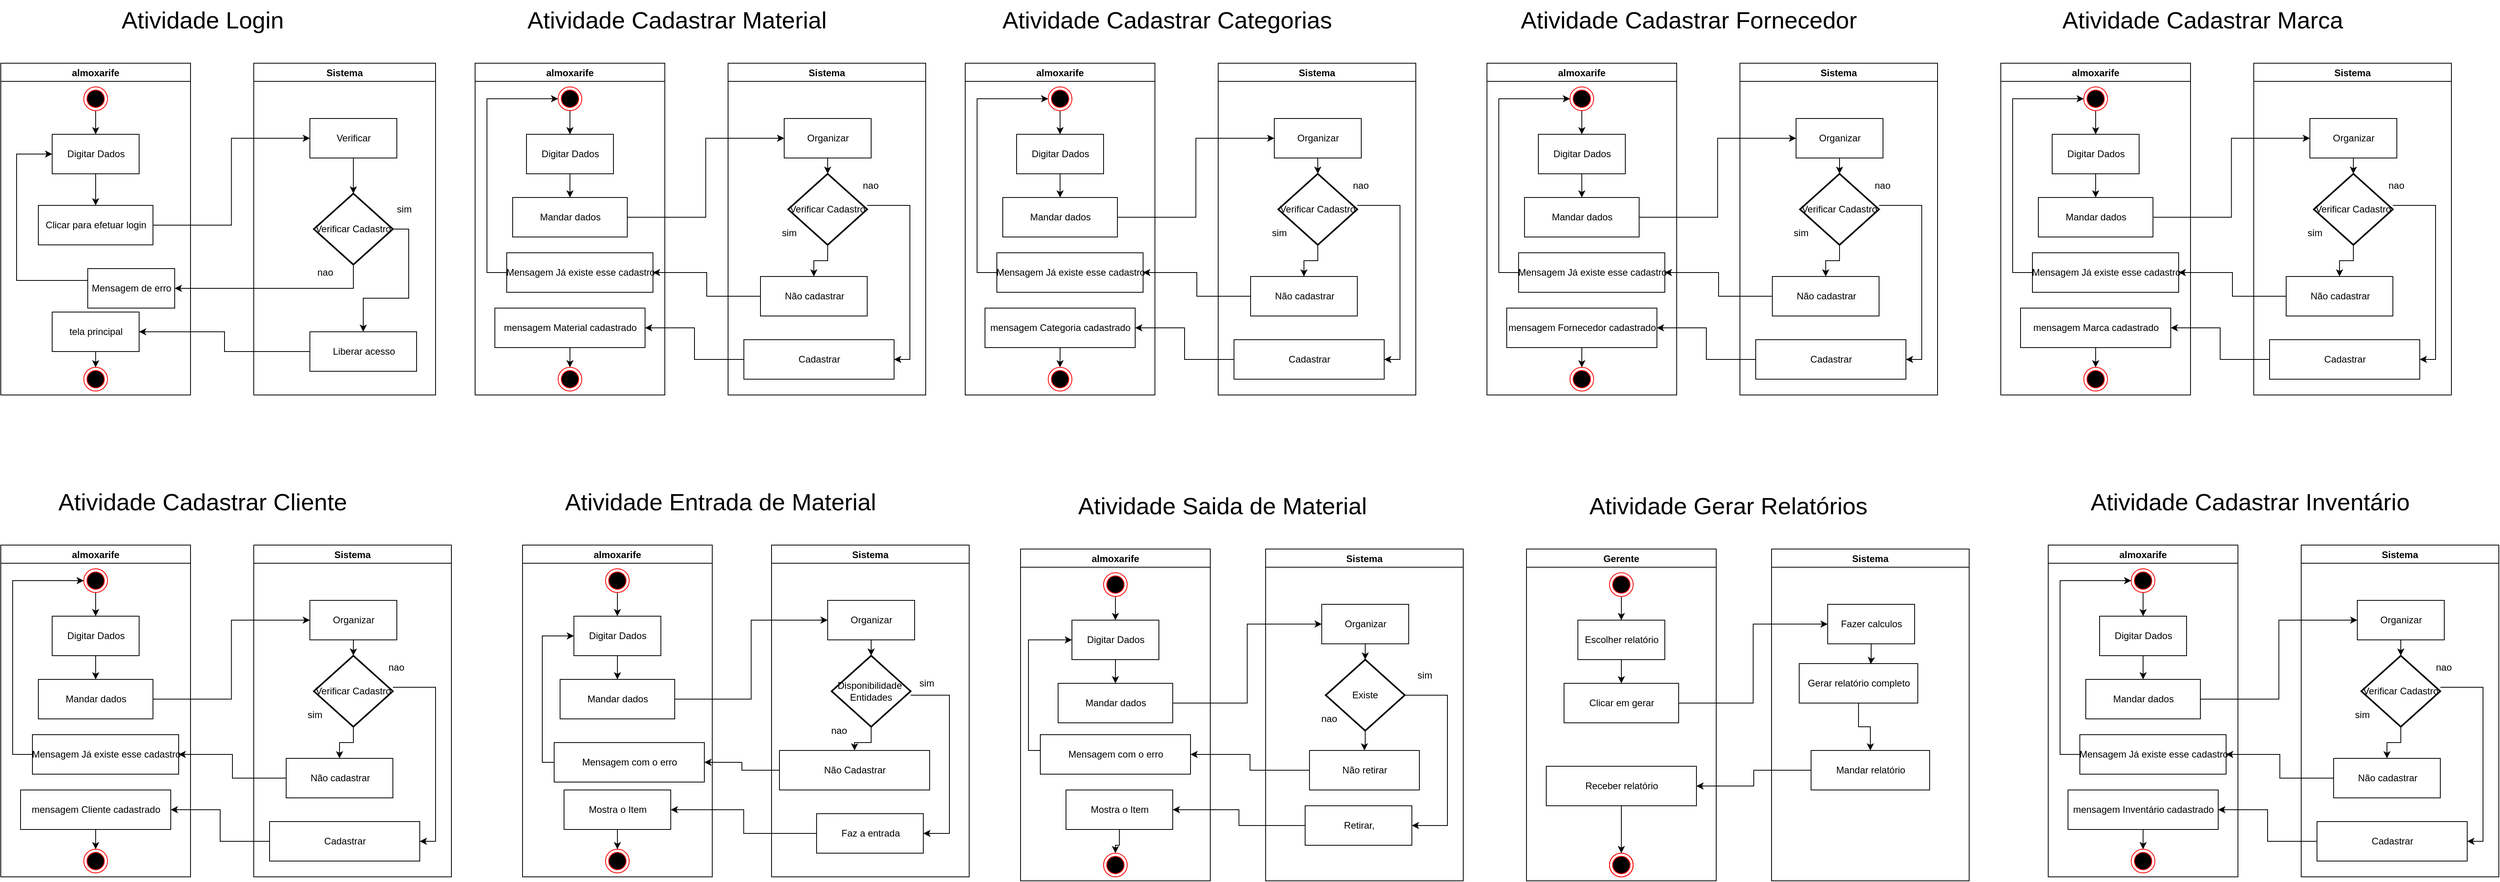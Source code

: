 <mxfile version="20.6.0" type="device"><diagram id="TBwWXpXHqJLRQds_maZS" name="Página-1"><mxGraphModel dx="3483" dy="3134" grid="1" gridSize="10" guides="1" tooltips="1" connect="1" arrows="1" fold="1" page="1" pageScale="1" pageWidth="827" pageHeight="1169" math="0" shadow="0"><root><mxCell id="0"/><mxCell id="1" parent="0"/><mxCell id="3Gq-7bxQSlro9oRj3Gwg-589" value="almoxarife" style="swimlane;" vertex="1" parent="1"><mxGeometry x="3680" y="610" width="240" height="420" as="geometry"/></mxCell><mxCell id="3Gq-7bxQSlro9oRj3Gwg-600" value="Sistema" style="swimlane;" vertex="1" parent="1"><mxGeometry x="4000" y="610" width="250" height="420" as="geometry"/></mxCell><mxCell id="3Gq-7bxQSlro9oRj3Gwg-614" value="Gerente" style="swimlane;" vertex="1" parent="1"><mxGeometry x="3020" y="615" width="240" height="420" as="geometry"/></mxCell><mxCell id="3Gq-7bxQSlro9oRj3Gwg-622" value="" style="ellipse;html=1;shape=endState;fillColor=#000000;strokeColor=#ff0000;" vertex="1" parent="3Gq-7bxQSlro9oRj3Gwg-614"><mxGeometry x="105" y="385" width="30" height="30" as="geometry"/></mxCell><mxCell id="3Gq-7bxQSlro9oRj3Gwg-623" value="Sistema" style="swimlane;" vertex="1" parent="1"><mxGeometry x="3330" y="615" width="250" height="420" as="geometry"/></mxCell><mxCell id="3Gq-7bxQSlro9oRj3Gwg-632" value="almoxarife" style="swimlane;" vertex="1" parent="1"><mxGeometry x="1090" width="240" height="420" as="geometry"/></mxCell><mxCell id="3Gq-7bxQSlro9oRj3Gwg-633" value="" style="edgeStyle=orthogonalEdgeStyle;rounded=0;orthogonalLoop=1;jettySize=auto;html=1;" edge="1" parent="3Gq-7bxQSlro9oRj3Gwg-632" source="3Gq-7bxQSlro9oRj3Gwg-634" target="3Gq-7bxQSlro9oRj3Gwg-636"><mxGeometry relative="1" as="geometry"/></mxCell><mxCell id="3Gq-7bxQSlro9oRj3Gwg-634" value="" style="ellipse;html=1;shape=endState;fillColor=#000000;strokeColor=#ff0000;" vertex="1" parent="3Gq-7bxQSlro9oRj3Gwg-632"><mxGeometry x="105" y="30" width="30" height="30" as="geometry"/></mxCell><mxCell id="3Gq-7bxQSlro9oRj3Gwg-635" value="" style="edgeStyle=orthogonalEdgeStyle;rounded=0;orthogonalLoop=1;jettySize=auto;html=1;" edge="1" parent="3Gq-7bxQSlro9oRj3Gwg-632" source="3Gq-7bxQSlro9oRj3Gwg-636" target="3Gq-7bxQSlro9oRj3Gwg-639"><mxGeometry relative="1" as="geometry"/></mxCell><mxCell id="3Gq-7bxQSlro9oRj3Gwg-636" value="Digitar Dados" style="html=1;" vertex="1" parent="3Gq-7bxQSlro9oRj3Gwg-632"><mxGeometry x="65" y="90" width="110" height="50" as="geometry"/></mxCell><mxCell id="3Gq-7bxQSlro9oRj3Gwg-637" style="edgeStyle=orthogonalEdgeStyle;rounded=0;orthogonalLoop=1;jettySize=auto;html=1;entryX=0;entryY=0.5;entryDx=0;entryDy=0;exitX=0;exitY=0.5;exitDx=0;exitDy=0;" edge="1" parent="3Gq-7bxQSlro9oRj3Gwg-632" source="3Gq-7bxQSlro9oRj3Gwg-638" target="3Gq-7bxQSlro9oRj3Gwg-636"><mxGeometry relative="1" as="geometry"><Array as="points"><mxPoint x="20" y="275"/><mxPoint x="20" y="115"/></Array></mxGeometry></mxCell><mxCell id="3Gq-7bxQSlro9oRj3Gwg-638" value="Mensagem de erro" style="html=1;" vertex="1" parent="3Gq-7bxQSlro9oRj3Gwg-632"><mxGeometry x="110" y="260" width="110" height="50" as="geometry"/></mxCell><mxCell id="3Gq-7bxQSlro9oRj3Gwg-639" value="Clicar para efetuar login" style="html=1;" vertex="1" parent="3Gq-7bxQSlro9oRj3Gwg-632"><mxGeometry x="47.5" y="180" width="145" height="50" as="geometry"/></mxCell><mxCell id="3Gq-7bxQSlro9oRj3Gwg-640" value="" style="edgeStyle=orthogonalEdgeStyle;rounded=0;orthogonalLoop=1;jettySize=auto;html=1;endArrow=classic;endFill=1;" edge="1" parent="3Gq-7bxQSlro9oRj3Gwg-632" source="3Gq-7bxQSlro9oRj3Gwg-641" target="3Gq-7bxQSlro9oRj3Gwg-642"><mxGeometry relative="1" as="geometry"/></mxCell><mxCell id="3Gq-7bxQSlro9oRj3Gwg-641" value="tela principal" style="html=1;" vertex="1" parent="3Gq-7bxQSlro9oRj3Gwg-632"><mxGeometry x="65" y="315" width="110" height="50" as="geometry"/></mxCell><mxCell id="3Gq-7bxQSlro9oRj3Gwg-642" value="" style="ellipse;html=1;shape=endState;fillColor=#000000;strokeColor=#ff0000;" vertex="1" parent="3Gq-7bxQSlro9oRj3Gwg-632"><mxGeometry x="105" y="385" width="30" height="30" as="geometry"/></mxCell><mxCell id="3Gq-7bxQSlro9oRj3Gwg-643" value="Sistema" style="swimlane;" vertex="1" parent="1"><mxGeometry x="1410" width="230" height="420" as="geometry"/></mxCell><mxCell id="3Gq-7bxQSlro9oRj3Gwg-644" style="edgeStyle=orthogonalEdgeStyle;rounded=0;orthogonalLoop=1;jettySize=auto;html=1;exitX=1;exitY=0.5;exitDx=0;exitDy=0;exitPerimeter=0;" edge="1" parent="3Gq-7bxQSlro9oRj3Gwg-643" source="3Gq-7bxQSlro9oRj3Gwg-645" target="3Gq-7bxQSlro9oRj3Gwg-646"><mxGeometry relative="1" as="geometry"/></mxCell><mxCell id="3Gq-7bxQSlro9oRj3Gwg-645" value="Verificar Cadastro" style="strokeWidth=2;html=1;shape=mxgraph.flowchart.decision;whiteSpace=wrap;" vertex="1" parent="3Gq-7bxQSlro9oRj3Gwg-643"><mxGeometry x="76" y="165" width="100" height="90" as="geometry"/></mxCell><mxCell id="3Gq-7bxQSlro9oRj3Gwg-646" value="Liberar acesso" style="html=1;" vertex="1" parent="3Gq-7bxQSlro9oRj3Gwg-643"><mxGeometry x="71" y="340" width="135" height="50" as="geometry"/></mxCell><mxCell id="3Gq-7bxQSlro9oRj3Gwg-647" style="edgeStyle=orthogonalEdgeStyle;rounded=0;orthogonalLoop=1;jettySize=auto;html=1;entryX=0.5;entryY=0;entryDx=0;entryDy=0;entryPerimeter=0;endArrow=classic;endFill=1;" edge="1" parent="3Gq-7bxQSlro9oRj3Gwg-643" source="3Gq-7bxQSlro9oRj3Gwg-648" target="3Gq-7bxQSlro9oRj3Gwg-645"><mxGeometry relative="1" as="geometry"/></mxCell><mxCell id="3Gq-7bxQSlro9oRj3Gwg-648" value="Verificar" style="html=1;" vertex="1" parent="3Gq-7bxQSlro9oRj3Gwg-643"><mxGeometry x="71" y="70" width="110" height="50" as="geometry"/></mxCell><mxCell id="3Gq-7bxQSlro9oRj3Gwg-649" style="edgeStyle=orthogonalEdgeStyle;rounded=0;orthogonalLoop=1;jettySize=auto;html=1;entryX=0;entryY=0.5;entryDx=0;entryDy=0;" edge="1" parent="1" source="3Gq-7bxQSlro9oRj3Gwg-639" target="3Gq-7bxQSlro9oRj3Gwg-648"><mxGeometry relative="1" as="geometry"/></mxCell><mxCell id="3Gq-7bxQSlro9oRj3Gwg-650" style="edgeStyle=orthogonalEdgeStyle;rounded=0;orthogonalLoop=1;jettySize=auto;html=1;exitX=0.5;exitY=1;exitDx=0;exitDy=0;exitPerimeter=0;entryX=1;entryY=0.5;entryDx=0;entryDy=0;" edge="1" parent="1" source="3Gq-7bxQSlro9oRj3Gwg-645" target="3Gq-7bxQSlro9oRj3Gwg-638"><mxGeometry relative="1" as="geometry"/></mxCell><mxCell id="3Gq-7bxQSlro9oRj3Gwg-651" style="edgeStyle=orthogonalEdgeStyle;rounded=0;orthogonalLoop=1;jettySize=auto;html=1;entryX=1;entryY=0.5;entryDx=0;entryDy=0;endArrow=classic;endFill=1;" edge="1" parent="1" source="3Gq-7bxQSlro9oRj3Gwg-646" target="3Gq-7bxQSlro9oRj3Gwg-641"><mxGeometry relative="1" as="geometry"/></mxCell><mxCell id="3Gq-7bxQSlro9oRj3Gwg-652" value="sim" style="text;html=1;align=center;verticalAlign=middle;resizable=0;points=[];autosize=1;strokeColor=none;fillColor=none;" vertex="1" parent="1"><mxGeometry x="1580" y="170" width="40" height="30" as="geometry"/></mxCell><mxCell id="3Gq-7bxQSlro9oRj3Gwg-653" value="nao" style="text;html=1;align=center;verticalAlign=middle;resizable=0;points=[];autosize=1;strokeColor=none;fillColor=none;" vertex="1" parent="1"><mxGeometry x="1480" y="250" width="40" height="30" as="geometry"/></mxCell><mxCell id="3Gq-7bxQSlro9oRj3Gwg-654" value="&lt;font style=&quot;font-size: 30px;&quot;&gt;Atividade Login&lt;/font&gt;" style="text;html=1;align=center;verticalAlign=middle;resizable=0;points=[];autosize=1;strokeColor=none;fillColor=none;strokeWidth=8;" vertex="1" parent="1"><mxGeometry x="1230" y="-80" width="230" height="50" as="geometry"/></mxCell><mxCell id="3Gq-7bxQSlro9oRj3Gwg-655" value="almoxarife" style="swimlane;" vertex="1" parent="1"><mxGeometry x="1690" width="240" height="420" as="geometry"/></mxCell><mxCell id="3Gq-7bxQSlro9oRj3Gwg-656" value="" style="edgeStyle=orthogonalEdgeStyle;rounded=0;orthogonalLoop=1;jettySize=auto;html=1;" edge="1" parent="3Gq-7bxQSlro9oRj3Gwg-655" source="3Gq-7bxQSlro9oRj3Gwg-657" target="3Gq-7bxQSlro9oRj3Gwg-659"><mxGeometry relative="1" as="geometry"/></mxCell><mxCell id="3Gq-7bxQSlro9oRj3Gwg-657" value="" style="ellipse;html=1;shape=endState;fillColor=#000000;strokeColor=#ff0000;" vertex="1" parent="3Gq-7bxQSlro9oRj3Gwg-655"><mxGeometry x="105" y="30" width="30" height="30" as="geometry"/></mxCell><mxCell id="3Gq-7bxQSlro9oRj3Gwg-658" value="" style="edgeStyle=orthogonalEdgeStyle;rounded=0;orthogonalLoop=1;jettySize=auto;html=1;" edge="1" parent="3Gq-7bxQSlro9oRj3Gwg-655" source="3Gq-7bxQSlro9oRj3Gwg-659" target="3Gq-7bxQSlro9oRj3Gwg-662"><mxGeometry relative="1" as="geometry"/></mxCell><mxCell id="3Gq-7bxQSlro9oRj3Gwg-659" value="Digitar Dados" style="html=1;" vertex="1" parent="3Gq-7bxQSlro9oRj3Gwg-655"><mxGeometry x="65" y="90" width="110" height="50" as="geometry"/></mxCell><mxCell id="3Gq-7bxQSlro9oRj3Gwg-660" value="" style="edgeStyle=orthogonalEdgeStyle;rounded=0;orthogonalLoop=1;jettySize=auto;html=1;" edge="1" parent="3Gq-7bxQSlro9oRj3Gwg-655" source="3Gq-7bxQSlro9oRj3Gwg-661" target="3Gq-7bxQSlro9oRj3Gwg-663"><mxGeometry relative="1" as="geometry"/></mxCell><mxCell id="3Gq-7bxQSlro9oRj3Gwg-661" value="mensagem Material cadastrado" style="html=1;" vertex="1" parent="3Gq-7bxQSlro9oRj3Gwg-655"><mxGeometry x="25" y="310" width="190" height="50" as="geometry"/></mxCell><mxCell id="3Gq-7bxQSlro9oRj3Gwg-662" value="Mandar dados" style="html=1;" vertex="1" parent="3Gq-7bxQSlro9oRj3Gwg-655"><mxGeometry x="47.5" y="170" width="145" height="50" as="geometry"/></mxCell><mxCell id="3Gq-7bxQSlro9oRj3Gwg-663" value="" style="ellipse;html=1;shape=endState;fillColor=#000000;strokeColor=#ff0000;" vertex="1" parent="3Gq-7bxQSlro9oRj3Gwg-655"><mxGeometry x="105" y="385" width="30" height="30" as="geometry"/></mxCell><mxCell id="3Gq-7bxQSlro9oRj3Gwg-664" style="edgeStyle=orthogonalEdgeStyle;rounded=0;orthogonalLoop=1;jettySize=auto;html=1;entryX=0;entryY=0.5;entryDx=0;entryDy=0;exitX=0;exitY=0.5;exitDx=0;exitDy=0;" edge="1" parent="3Gq-7bxQSlro9oRj3Gwg-655" source="3Gq-7bxQSlro9oRj3Gwg-665" target="3Gq-7bxQSlro9oRj3Gwg-657"><mxGeometry relative="1" as="geometry"><Array as="points"><mxPoint x="15" y="265"/><mxPoint x="15" y="45"/></Array></mxGeometry></mxCell><mxCell id="3Gq-7bxQSlro9oRj3Gwg-665" value="Mensagem Já existe esse cadastro" style="html=1;" vertex="1" parent="3Gq-7bxQSlro9oRj3Gwg-655"><mxGeometry x="40" y="240" width="185" height="50" as="geometry"/></mxCell><mxCell id="3Gq-7bxQSlro9oRj3Gwg-666" value="Sistema" style="swimlane;" vertex="1" parent="1"><mxGeometry x="2010" width="250" height="420" as="geometry"/></mxCell><mxCell id="3Gq-7bxQSlro9oRj3Gwg-667" value="" style="edgeStyle=orthogonalEdgeStyle;rounded=0;orthogonalLoop=1;jettySize=auto;html=1;" edge="1" parent="3Gq-7bxQSlro9oRj3Gwg-666" source="3Gq-7bxQSlro9oRj3Gwg-669" target="3Gq-7bxQSlro9oRj3Gwg-670"><mxGeometry relative="1" as="geometry"/></mxCell><mxCell id="3Gq-7bxQSlro9oRj3Gwg-668" style="edgeStyle=orthogonalEdgeStyle;rounded=0;orthogonalLoop=1;jettySize=auto;html=1;entryX=1;entryY=0.5;entryDx=0;entryDy=0;" edge="1" parent="3Gq-7bxQSlro9oRj3Gwg-666" source="3Gq-7bxQSlro9oRj3Gwg-669" target="3Gq-7bxQSlro9oRj3Gwg-675"><mxGeometry relative="1" as="geometry"><Array as="points"><mxPoint x="230" y="180"/><mxPoint x="230" y="375"/></Array></mxGeometry></mxCell><mxCell id="3Gq-7bxQSlro9oRj3Gwg-669" value="Verificar Cadastro" style="strokeWidth=2;html=1;shape=mxgraph.flowchart.decision;whiteSpace=wrap;" vertex="1" parent="3Gq-7bxQSlro9oRj3Gwg-666"><mxGeometry x="76" y="140" width="100" height="90" as="geometry"/></mxCell><mxCell id="3Gq-7bxQSlro9oRj3Gwg-670" value="Não cadastrar" style="html=1;" vertex="1" parent="3Gq-7bxQSlro9oRj3Gwg-666"><mxGeometry x="41" y="270" width="135" height="50" as="geometry"/></mxCell><mxCell id="3Gq-7bxQSlro9oRj3Gwg-671" style="edgeStyle=orthogonalEdgeStyle;rounded=0;orthogonalLoop=1;jettySize=auto;html=1;entryX=0.5;entryY=0;entryDx=0;entryDy=0;entryPerimeter=0;endArrow=classic;endFill=1;" edge="1" parent="3Gq-7bxQSlro9oRj3Gwg-666" source="3Gq-7bxQSlro9oRj3Gwg-672" target="3Gq-7bxQSlro9oRj3Gwg-669"><mxGeometry relative="1" as="geometry"/></mxCell><mxCell id="3Gq-7bxQSlro9oRj3Gwg-672" value="Organizar" style="html=1;" vertex="1" parent="3Gq-7bxQSlro9oRj3Gwg-666"><mxGeometry x="71" y="70" width="110" height="50" as="geometry"/></mxCell><mxCell id="3Gq-7bxQSlro9oRj3Gwg-673" value="sim" style="text;html=1;align=center;verticalAlign=middle;resizable=0;points=[];autosize=1;strokeColor=none;fillColor=none;" vertex="1" parent="3Gq-7bxQSlro9oRj3Gwg-666"><mxGeometry x="57" y="200" width="40" height="30" as="geometry"/></mxCell><mxCell id="3Gq-7bxQSlro9oRj3Gwg-674" value="nao" style="text;html=1;align=center;verticalAlign=middle;resizable=0;points=[];autosize=1;strokeColor=none;fillColor=none;" vertex="1" parent="3Gq-7bxQSlro9oRj3Gwg-666"><mxGeometry x="160" y="140" width="40" height="30" as="geometry"/></mxCell><mxCell id="3Gq-7bxQSlro9oRj3Gwg-675" value="Cadastrar" style="html=1;" vertex="1" parent="3Gq-7bxQSlro9oRj3Gwg-666"><mxGeometry x="20" y="350" width="190" height="50" as="geometry"/></mxCell><mxCell id="3Gq-7bxQSlro9oRj3Gwg-676" style="edgeStyle=orthogonalEdgeStyle;rounded=0;orthogonalLoop=1;jettySize=auto;html=1;entryX=0;entryY=0.5;entryDx=0;entryDy=0;" edge="1" parent="1" source="3Gq-7bxQSlro9oRj3Gwg-662" target="3Gq-7bxQSlro9oRj3Gwg-672"><mxGeometry relative="1" as="geometry"/></mxCell><mxCell id="3Gq-7bxQSlro9oRj3Gwg-677" style="edgeStyle=orthogonalEdgeStyle;rounded=0;orthogonalLoop=1;jettySize=auto;html=1;entryX=1;entryY=0.5;entryDx=0;entryDy=0;endArrow=classic;endFill=1;" edge="1" parent="1" source="3Gq-7bxQSlro9oRj3Gwg-670" target="3Gq-7bxQSlro9oRj3Gwg-665"><mxGeometry relative="1" as="geometry"><mxPoint x="1865" y="340" as="targetPoint"/></mxGeometry></mxCell><mxCell id="3Gq-7bxQSlro9oRj3Gwg-678" value="&lt;font style=&quot;font-size: 30px;&quot;&gt;Atividade Cadastrar Material&lt;/font&gt;" style="text;html=1;align=center;verticalAlign=middle;resizable=0;points=[];autosize=1;strokeColor=none;fillColor=none;strokeWidth=8;" vertex="1" parent="1"><mxGeometry x="1745" y="-80" width="400" height="50" as="geometry"/></mxCell><mxCell id="3Gq-7bxQSlro9oRj3Gwg-679" style="edgeStyle=orthogonalEdgeStyle;rounded=0;orthogonalLoop=1;jettySize=auto;html=1;entryX=1;entryY=0.5;entryDx=0;entryDy=0;" edge="1" parent="1" source="3Gq-7bxQSlro9oRj3Gwg-675" target="3Gq-7bxQSlro9oRj3Gwg-661"><mxGeometry relative="1" as="geometry"/></mxCell><mxCell id="3Gq-7bxQSlro9oRj3Gwg-680" value="almoxarife" style="swimlane;" vertex="1" parent="1"><mxGeometry x="2310" width="240" height="420" as="geometry"/></mxCell><mxCell id="3Gq-7bxQSlro9oRj3Gwg-681" value="" style="edgeStyle=orthogonalEdgeStyle;rounded=0;orthogonalLoop=1;jettySize=auto;html=1;" edge="1" parent="3Gq-7bxQSlro9oRj3Gwg-680" source="3Gq-7bxQSlro9oRj3Gwg-682" target="3Gq-7bxQSlro9oRj3Gwg-684"><mxGeometry relative="1" as="geometry"/></mxCell><mxCell id="3Gq-7bxQSlro9oRj3Gwg-682" value="" style="ellipse;html=1;shape=endState;fillColor=#000000;strokeColor=#ff0000;" vertex="1" parent="3Gq-7bxQSlro9oRj3Gwg-680"><mxGeometry x="105" y="30" width="30" height="30" as="geometry"/></mxCell><mxCell id="3Gq-7bxQSlro9oRj3Gwg-683" value="" style="edgeStyle=orthogonalEdgeStyle;rounded=0;orthogonalLoop=1;jettySize=auto;html=1;" edge="1" parent="3Gq-7bxQSlro9oRj3Gwg-680" source="3Gq-7bxQSlro9oRj3Gwg-684" target="3Gq-7bxQSlro9oRj3Gwg-687"><mxGeometry relative="1" as="geometry"/></mxCell><mxCell id="3Gq-7bxQSlro9oRj3Gwg-684" value="Digitar Dados" style="html=1;" vertex="1" parent="3Gq-7bxQSlro9oRj3Gwg-680"><mxGeometry x="65" y="90" width="110" height="50" as="geometry"/></mxCell><mxCell id="3Gq-7bxQSlro9oRj3Gwg-685" value="" style="edgeStyle=orthogonalEdgeStyle;rounded=0;orthogonalLoop=1;jettySize=auto;html=1;" edge="1" parent="3Gq-7bxQSlro9oRj3Gwg-680" source="3Gq-7bxQSlro9oRj3Gwg-686" target="3Gq-7bxQSlro9oRj3Gwg-688"><mxGeometry relative="1" as="geometry"/></mxCell><mxCell id="3Gq-7bxQSlro9oRj3Gwg-686" value="mensagem Categoria cadastrado" style="html=1;" vertex="1" parent="3Gq-7bxQSlro9oRj3Gwg-680"><mxGeometry x="25" y="310" width="190" height="50" as="geometry"/></mxCell><mxCell id="3Gq-7bxQSlro9oRj3Gwg-687" value="Mandar dados" style="html=1;" vertex="1" parent="3Gq-7bxQSlro9oRj3Gwg-680"><mxGeometry x="47.5" y="170" width="145" height="50" as="geometry"/></mxCell><mxCell id="3Gq-7bxQSlro9oRj3Gwg-688" value="" style="ellipse;html=1;shape=endState;fillColor=#000000;strokeColor=#ff0000;" vertex="1" parent="3Gq-7bxQSlro9oRj3Gwg-680"><mxGeometry x="105" y="385" width="30" height="30" as="geometry"/></mxCell><mxCell id="3Gq-7bxQSlro9oRj3Gwg-689" style="edgeStyle=orthogonalEdgeStyle;rounded=0;orthogonalLoop=1;jettySize=auto;html=1;entryX=0;entryY=0.5;entryDx=0;entryDy=0;exitX=0;exitY=0.5;exitDx=0;exitDy=0;" edge="1" parent="3Gq-7bxQSlro9oRj3Gwg-680" source="3Gq-7bxQSlro9oRj3Gwg-690" target="3Gq-7bxQSlro9oRj3Gwg-682"><mxGeometry relative="1" as="geometry"><Array as="points"><mxPoint x="15" y="265"/><mxPoint x="15" y="45"/></Array></mxGeometry></mxCell><mxCell id="3Gq-7bxQSlro9oRj3Gwg-690" value="Mensagem Já existe esse cadastro" style="html=1;" vertex="1" parent="3Gq-7bxQSlro9oRj3Gwg-680"><mxGeometry x="40" y="240" width="185" height="50" as="geometry"/></mxCell><mxCell id="3Gq-7bxQSlro9oRj3Gwg-691" value="Sistema" style="swimlane;" vertex="1" parent="1"><mxGeometry x="2630" width="250" height="420" as="geometry"/></mxCell><mxCell id="3Gq-7bxQSlro9oRj3Gwg-692" value="" style="edgeStyle=orthogonalEdgeStyle;rounded=0;orthogonalLoop=1;jettySize=auto;html=1;" edge="1" parent="3Gq-7bxQSlro9oRj3Gwg-691" source="3Gq-7bxQSlro9oRj3Gwg-694" target="3Gq-7bxQSlro9oRj3Gwg-695"><mxGeometry relative="1" as="geometry"/></mxCell><mxCell id="3Gq-7bxQSlro9oRj3Gwg-693" style="edgeStyle=orthogonalEdgeStyle;rounded=0;orthogonalLoop=1;jettySize=auto;html=1;entryX=1;entryY=0.5;entryDx=0;entryDy=0;" edge="1" parent="3Gq-7bxQSlro9oRj3Gwg-691" source="3Gq-7bxQSlro9oRj3Gwg-694" target="3Gq-7bxQSlro9oRj3Gwg-700"><mxGeometry relative="1" as="geometry"><Array as="points"><mxPoint x="230" y="180"/><mxPoint x="230" y="375"/></Array></mxGeometry></mxCell><mxCell id="3Gq-7bxQSlro9oRj3Gwg-694" value="Verificar Cadastro" style="strokeWidth=2;html=1;shape=mxgraph.flowchart.decision;whiteSpace=wrap;" vertex="1" parent="3Gq-7bxQSlro9oRj3Gwg-691"><mxGeometry x="76" y="140" width="100" height="90" as="geometry"/></mxCell><mxCell id="3Gq-7bxQSlro9oRj3Gwg-695" value="Não cadastrar" style="html=1;" vertex="1" parent="3Gq-7bxQSlro9oRj3Gwg-691"><mxGeometry x="41" y="270" width="135" height="50" as="geometry"/></mxCell><mxCell id="3Gq-7bxQSlro9oRj3Gwg-696" style="edgeStyle=orthogonalEdgeStyle;rounded=0;orthogonalLoop=1;jettySize=auto;html=1;entryX=0.5;entryY=0;entryDx=0;entryDy=0;entryPerimeter=0;endArrow=classic;endFill=1;" edge="1" parent="3Gq-7bxQSlro9oRj3Gwg-691" source="3Gq-7bxQSlro9oRj3Gwg-697" target="3Gq-7bxQSlro9oRj3Gwg-694"><mxGeometry relative="1" as="geometry"/></mxCell><mxCell id="3Gq-7bxQSlro9oRj3Gwg-697" value="Organizar" style="html=1;" vertex="1" parent="3Gq-7bxQSlro9oRj3Gwg-691"><mxGeometry x="71" y="70" width="110" height="50" as="geometry"/></mxCell><mxCell id="3Gq-7bxQSlro9oRj3Gwg-698" value="sim" style="text;html=1;align=center;verticalAlign=middle;resizable=0;points=[];autosize=1;strokeColor=none;fillColor=none;" vertex="1" parent="3Gq-7bxQSlro9oRj3Gwg-691"><mxGeometry x="57" y="200" width="40" height="30" as="geometry"/></mxCell><mxCell id="3Gq-7bxQSlro9oRj3Gwg-699" value="nao" style="text;html=1;align=center;verticalAlign=middle;resizable=0;points=[];autosize=1;strokeColor=none;fillColor=none;" vertex="1" parent="3Gq-7bxQSlro9oRj3Gwg-691"><mxGeometry x="160" y="140" width="40" height="30" as="geometry"/></mxCell><mxCell id="3Gq-7bxQSlro9oRj3Gwg-700" value="Cadastrar" style="html=1;" vertex="1" parent="3Gq-7bxQSlro9oRj3Gwg-691"><mxGeometry x="20" y="350" width="190" height="50" as="geometry"/></mxCell><mxCell id="3Gq-7bxQSlro9oRj3Gwg-701" style="edgeStyle=orthogonalEdgeStyle;rounded=0;orthogonalLoop=1;jettySize=auto;html=1;entryX=0;entryY=0.5;entryDx=0;entryDy=0;" edge="1" parent="1" source="3Gq-7bxQSlro9oRj3Gwg-687" target="3Gq-7bxQSlro9oRj3Gwg-697"><mxGeometry relative="1" as="geometry"/></mxCell><mxCell id="3Gq-7bxQSlro9oRj3Gwg-702" style="edgeStyle=orthogonalEdgeStyle;rounded=0;orthogonalLoop=1;jettySize=auto;html=1;entryX=1;entryY=0.5;entryDx=0;entryDy=0;endArrow=classic;endFill=1;" edge="1" parent="1" source="3Gq-7bxQSlro9oRj3Gwg-695" target="3Gq-7bxQSlro9oRj3Gwg-690"><mxGeometry relative="1" as="geometry"><mxPoint x="2485" y="340" as="targetPoint"/></mxGeometry></mxCell><mxCell id="3Gq-7bxQSlro9oRj3Gwg-703" value="&lt;font style=&quot;font-size: 30px;&quot;&gt;Atividade Cadastrar Categorias&lt;/font&gt;" style="text;html=1;align=center;verticalAlign=middle;resizable=0;points=[];autosize=1;strokeColor=none;fillColor=none;strokeWidth=8;" vertex="1" parent="1"><mxGeometry x="2345" y="-80" width="440" height="50" as="geometry"/></mxCell><mxCell id="3Gq-7bxQSlro9oRj3Gwg-704" style="edgeStyle=orthogonalEdgeStyle;rounded=0;orthogonalLoop=1;jettySize=auto;html=1;entryX=1;entryY=0.5;entryDx=0;entryDy=0;" edge="1" parent="1" source="3Gq-7bxQSlro9oRj3Gwg-700" target="3Gq-7bxQSlro9oRj3Gwg-686"><mxGeometry relative="1" as="geometry"/></mxCell><mxCell id="3Gq-7bxQSlro9oRj3Gwg-705" value="almoxarife" style="swimlane;" vertex="1" parent="1"><mxGeometry x="2970" width="240" height="420" as="geometry"/></mxCell><mxCell id="3Gq-7bxQSlro9oRj3Gwg-706" value="" style="edgeStyle=orthogonalEdgeStyle;rounded=0;orthogonalLoop=1;jettySize=auto;html=1;" edge="1" parent="3Gq-7bxQSlro9oRj3Gwg-705" source="3Gq-7bxQSlro9oRj3Gwg-707" target="3Gq-7bxQSlro9oRj3Gwg-709"><mxGeometry relative="1" as="geometry"/></mxCell><mxCell id="3Gq-7bxQSlro9oRj3Gwg-707" value="" style="ellipse;html=1;shape=endState;fillColor=#000000;strokeColor=#ff0000;" vertex="1" parent="3Gq-7bxQSlro9oRj3Gwg-705"><mxGeometry x="105" y="30" width="30" height="30" as="geometry"/></mxCell><mxCell id="3Gq-7bxQSlro9oRj3Gwg-708" value="" style="edgeStyle=orthogonalEdgeStyle;rounded=0;orthogonalLoop=1;jettySize=auto;html=1;" edge="1" parent="3Gq-7bxQSlro9oRj3Gwg-705" source="3Gq-7bxQSlro9oRj3Gwg-709" target="3Gq-7bxQSlro9oRj3Gwg-712"><mxGeometry relative="1" as="geometry"/></mxCell><mxCell id="3Gq-7bxQSlro9oRj3Gwg-709" value="Digitar Dados" style="html=1;" vertex="1" parent="3Gq-7bxQSlro9oRj3Gwg-705"><mxGeometry x="65" y="90" width="110" height="50" as="geometry"/></mxCell><mxCell id="3Gq-7bxQSlro9oRj3Gwg-710" value="" style="edgeStyle=orthogonalEdgeStyle;rounded=0;orthogonalLoop=1;jettySize=auto;html=1;" edge="1" parent="3Gq-7bxQSlro9oRj3Gwg-705" source="3Gq-7bxQSlro9oRj3Gwg-711" target="3Gq-7bxQSlro9oRj3Gwg-713"><mxGeometry relative="1" as="geometry"/></mxCell><mxCell id="3Gq-7bxQSlro9oRj3Gwg-711" value="mensagem Fornecedor cadastrado" style="html=1;" vertex="1" parent="3Gq-7bxQSlro9oRj3Gwg-705"><mxGeometry x="25" y="310" width="190" height="50" as="geometry"/></mxCell><mxCell id="3Gq-7bxQSlro9oRj3Gwg-712" value="Mandar dados" style="html=1;" vertex="1" parent="3Gq-7bxQSlro9oRj3Gwg-705"><mxGeometry x="47.5" y="170" width="145" height="50" as="geometry"/></mxCell><mxCell id="3Gq-7bxQSlro9oRj3Gwg-713" value="" style="ellipse;html=1;shape=endState;fillColor=#000000;strokeColor=#ff0000;" vertex="1" parent="3Gq-7bxQSlro9oRj3Gwg-705"><mxGeometry x="105" y="385" width="30" height="30" as="geometry"/></mxCell><mxCell id="3Gq-7bxQSlro9oRj3Gwg-714" style="edgeStyle=orthogonalEdgeStyle;rounded=0;orthogonalLoop=1;jettySize=auto;html=1;entryX=0;entryY=0.5;entryDx=0;entryDy=0;exitX=0;exitY=0.5;exitDx=0;exitDy=0;" edge="1" parent="3Gq-7bxQSlro9oRj3Gwg-705" source="3Gq-7bxQSlro9oRj3Gwg-715" target="3Gq-7bxQSlro9oRj3Gwg-707"><mxGeometry relative="1" as="geometry"><Array as="points"><mxPoint x="15" y="265"/><mxPoint x="15" y="45"/></Array></mxGeometry></mxCell><mxCell id="3Gq-7bxQSlro9oRj3Gwg-715" value="Mensagem Já existe esse cadastro" style="html=1;" vertex="1" parent="3Gq-7bxQSlro9oRj3Gwg-705"><mxGeometry x="40" y="240" width="185" height="50" as="geometry"/></mxCell><mxCell id="3Gq-7bxQSlro9oRj3Gwg-716" value="Sistema" style="swimlane;" vertex="1" parent="1"><mxGeometry x="3290" width="250" height="420" as="geometry"/></mxCell><mxCell id="3Gq-7bxQSlro9oRj3Gwg-717" value="" style="edgeStyle=orthogonalEdgeStyle;rounded=0;orthogonalLoop=1;jettySize=auto;html=1;" edge="1" parent="3Gq-7bxQSlro9oRj3Gwg-716" source="3Gq-7bxQSlro9oRj3Gwg-719" target="3Gq-7bxQSlro9oRj3Gwg-720"><mxGeometry relative="1" as="geometry"/></mxCell><mxCell id="3Gq-7bxQSlro9oRj3Gwg-718" style="edgeStyle=orthogonalEdgeStyle;rounded=0;orthogonalLoop=1;jettySize=auto;html=1;entryX=1;entryY=0.5;entryDx=0;entryDy=0;" edge="1" parent="3Gq-7bxQSlro9oRj3Gwg-716" source="3Gq-7bxQSlro9oRj3Gwg-719" target="3Gq-7bxQSlro9oRj3Gwg-725"><mxGeometry relative="1" as="geometry"><Array as="points"><mxPoint x="230" y="180"/><mxPoint x="230" y="375"/></Array></mxGeometry></mxCell><mxCell id="3Gq-7bxQSlro9oRj3Gwg-719" value="Verificar Cadastro" style="strokeWidth=2;html=1;shape=mxgraph.flowchart.decision;whiteSpace=wrap;" vertex="1" parent="3Gq-7bxQSlro9oRj3Gwg-716"><mxGeometry x="76" y="140" width="100" height="90" as="geometry"/></mxCell><mxCell id="3Gq-7bxQSlro9oRj3Gwg-720" value="Não cadastrar" style="html=1;" vertex="1" parent="3Gq-7bxQSlro9oRj3Gwg-716"><mxGeometry x="41" y="270" width="135" height="50" as="geometry"/></mxCell><mxCell id="3Gq-7bxQSlro9oRj3Gwg-721" style="edgeStyle=orthogonalEdgeStyle;rounded=0;orthogonalLoop=1;jettySize=auto;html=1;entryX=0.5;entryY=0;entryDx=0;entryDy=0;entryPerimeter=0;endArrow=classic;endFill=1;" edge="1" parent="3Gq-7bxQSlro9oRj3Gwg-716" source="3Gq-7bxQSlro9oRj3Gwg-722" target="3Gq-7bxQSlro9oRj3Gwg-719"><mxGeometry relative="1" as="geometry"/></mxCell><mxCell id="3Gq-7bxQSlro9oRj3Gwg-722" value="Organizar" style="html=1;" vertex="1" parent="3Gq-7bxQSlro9oRj3Gwg-716"><mxGeometry x="71" y="70" width="110" height="50" as="geometry"/></mxCell><mxCell id="3Gq-7bxQSlro9oRj3Gwg-723" value="sim" style="text;html=1;align=center;verticalAlign=middle;resizable=0;points=[];autosize=1;strokeColor=none;fillColor=none;" vertex="1" parent="3Gq-7bxQSlro9oRj3Gwg-716"><mxGeometry x="57" y="200" width="40" height="30" as="geometry"/></mxCell><mxCell id="3Gq-7bxQSlro9oRj3Gwg-724" value="nao" style="text;html=1;align=center;verticalAlign=middle;resizable=0;points=[];autosize=1;strokeColor=none;fillColor=none;" vertex="1" parent="3Gq-7bxQSlro9oRj3Gwg-716"><mxGeometry x="160" y="140" width="40" height="30" as="geometry"/></mxCell><mxCell id="3Gq-7bxQSlro9oRj3Gwg-725" value="Cadastrar" style="html=1;" vertex="1" parent="3Gq-7bxQSlro9oRj3Gwg-716"><mxGeometry x="20" y="350" width="190" height="50" as="geometry"/></mxCell><mxCell id="3Gq-7bxQSlro9oRj3Gwg-726" style="edgeStyle=orthogonalEdgeStyle;rounded=0;orthogonalLoop=1;jettySize=auto;html=1;entryX=0;entryY=0.5;entryDx=0;entryDy=0;" edge="1" parent="1" source="3Gq-7bxQSlro9oRj3Gwg-712" target="3Gq-7bxQSlro9oRj3Gwg-722"><mxGeometry relative="1" as="geometry"/></mxCell><mxCell id="3Gq-7bxQSlro9oRj3Gwg-727" style="edgeStyle=orthogonalEdgeStyle;rounded=0;orthogonalLoop=1;jettySize=auto;html=1;entryX=1;entryY=0.5;entryDx=0;entryDy=0;endArrow=classic;endFill=1;" edge="1" parent="1" source="3Gq-7bxQSlro9oRj3Gwg-720" target="3Gq-7bxQSlro9oRj3Gwg-715"><mxGeometry relative="1" as="geometry"><mxPoint x="3145" y="340" as="targetPoint"/></mxGeometry></mxCell><mxCell id="3Gq-7bxQSlro9oRj3Gwg-728" value="&lt;font style=&quot;font-size: 30px;&quot;&gt;Atividade Cadastrar Fornecedor&lt;/font&gt;" style="text;html=1;align=center;verticalAlign=middle;resizable=0;points=[];autosize=1;strokeColor=none;fillColor=none;strokeWidth=8;" vertex="1" parent="1"><mxGeometry x="3000" y="-80" width="450" height="50" as="geometry"/></mxCell><mxCell id="3Gq-7bxQSlro9oRj3Gwg-729" style="edgeStyle=orthogonalEdgeStyle;rounded=0;orthogonalLoop=1;jettySize=auto;html=1;entryX=1;entryY=0.5;entryDx=0;entryDy=0;" edge="1" parent="1" source="3Gq-7bxQSlro9oRj3Gwg-725" target="3Gq-7bxQSlro9oRj3Gwg-711"><mxGeometry relative="1" as="geometry"/></mxCell><mxCell id="3Gq-7bxQSlro9oRj3Gwg-730" value="almoxarife" style="swimlane;" vertex="1" parent="1"><mxGeometry x="3620" width="240" height="420" as="geometry"/></mxCell><mxCell id="3Gq-7bxQSlro9oRj3Gwg-731" value="" style="edgeStyle=orthogonalEdgeStyle;rounded=0;orthogonalLoop=1;jettySize=auto;html=1;" edge="1" parent="3Gq-7bxQSlro9oRj3Gwg-730" source="3Gq-7bxQSlro9oRj3Gwg-732" target="3Gq-7bxQSlro9oRj3Gwg-734"><mxGeometry relative="1" as="geometry"/></mxCell><mxCell id="3Gq-7bxQSlro9oRj3Gwg-732" value="" style="ellipse;html=1;shape=endState;fillColor=#000000;strokeColor=#ff0000;" vertex="1" parent="3Gq-7bxQSlro9oRj3Gwg-730"><mxGeometry x="105" y="30" width="30" height="30" as="geometry"/></mxCell><mxCell id="3Gq-7bxQSlro9oRj3Gwg-733" value="" style="edgeStyle=orthogonalEdgeStyle;rounded=0;orthogonalLoop=1;jettySize=auto;html=1;" edge="1" parent="3Gq-7bxQSlro9oRj3Gwg-730" source="3Gq-7bxQSlro9oRj3Gwg-734" target="3Gq-7bxQSlro9oRj3Gwg-737"><mxGeometry relative="1" as="geometry"/></mxCell><mxCell id="3Gq-7bxQSlro9oRj3Gwg-734" value="Digitar Dados" style="html=1;" vertex="1" parent="3Gq-7bxQSlro9oRj3Gwg-730"><mxGeometry x="65" y="90" width="110" height="50" as="geometry"/></mxCell><mxCell id="3Gq-7bxQSlro9oRj3Gwg-735" value="" style="edgeStyle=orthogonalEdgeStyle;rounded=0;orthogonalLoop=1;jettySize=auto;html=1;" edge="1" parent="3Gq-7bxQSlro9oRj3Gwg-730" source="3Gq-7bxQSlro9oRj3Gwg-736" target="3Gq-7bxQSlro9oRj3Gwg-738"><mxGeometry relative="1" as="geometry"/></mxCell><mxCell id="3Gq-7bxQSlro9oRj3Gwg-736" value="mensagem Marca cadastrado" style="html=1;" vertex="1" parent="3Gq-7bxQSlro9oRj3Gwg-730"><mxGeometry x="25" y="310" width="190" height="50" as="geometry"/></mxCell><mxCell id="3Gq-7bxQSlro9oRj3Gwg-737" value="Mandar dados" style="html=1;" vertex="1" parent="3Gq-7bxQSlro9oRj3Gwg-730"><mxGeometry x="47.5" y="170" width="145" height="50" as="geometry"/></mxCell><mxCell id="3Gq-7bxQSlro9oRj3Gwg-738" value="" style="ellipse;html=1;shape=endState;fillColor=#000000;strokeColor=#ff0000;" vertex="1" parent="3Gq-7bxQSlro9oRj3Gwg-730"><mxGeometry x="105" y="385" width="30" height="30" as="geometry"/></mxCell><mxCell id="3Gq-7bxQSlro9oRj3Gwg-739" style="edgeStyle=orthogonalEdgeStyle;rounded=0;orthogonalLoop=1;jettySize=auto;html=1;entryX=0;entryY=0.5;entryDx=0;entryDy=0;exitX=0;exitY=0.5;exitDx=0;exitDy=0;" edge="1" parent="3Gq-7bxQSlro9oRj3Gwg-730" source="3Gq-7bxQSlro9oRj3Gwg-740" target="3Gq-7bxQSlro9oRj3Gwg-732"><mxGeometry relative="1" as="geometry"><Array as="points"><mxPoint x="15" y="265"/><mxPoint x="15" y="45"/></Array></mxGeometry></mxCell><mxCell id="3Gq-7bxQSlro9oRj3Gwg-740" value="Mensagem Já existe esse cadastro" style="html=1;" vertex="1" parent="3Gq-7bxQSlro9oRj3Gwg-730"><mxGeometry x="40" y="240" width="185" height="50" as="geometry"/></mxCell><mxCell id="3Gq-7bxQSlro9oRj3Gwg-741" value="Sistema" style="swimlane;" vertex="1" parent="1"><mxGeometry x="3940" width="250" height="420" as="geometry"/></mxCell><mxCell id="3Gq-7bxQSlro9oRj3Gwg-742" value="" style="edgeStyle=orthogonalEdgeStyle;rounded=0;orthogonalLoop=1;jettySize=auto;html=1;" edge="1" parent="3Gq-7bxQSlro9oRj3Gwg-741" source="3Gq-7bxQSlro9oRj3Gwg-744" target="3Gq-7bxQSlro9oRj3Gwg-745"><mxGeometry relative="1" as="geometry"/></mxCell><mxCell id="3Gq-7bxQSlro9oRj3Gwg-743" style="edgeStyle=orthogonalEdgeStyle;rounded=0;orthogonalLoop=1;jettySize=auto;html=1;entryX=1;entryY=0.5;entryDx=0;entryDy=0;" edge="1" parent="3Gq-7bxQSlro9oRj3Gwg-741" source="3Gq-7bxQSlro9oRj3Gwg-744" target="3Gq-7bxQSlro9oRj3Gwg-750"><mxGeometry relative="1" as="geometry"><Array as="points"><mxPoint x="230" y="180"/><mxPoint x="230" y="375"/></Array></mxGeometry></mxCell><mxCell id="3Gq-7bxQSlro9oRj3Gwg-744" value="Verificar Cadastro" style="strokeWidth=2;html=1;shape=mxgraph.flowchart.decision;whiteSpace=wrap;" vertex="1" parent="3Gq-7bxQSlro9oRj3Gwg-741"><mxGeometry x="76" y="140" width="100" height="90" as="geometry"/></mxCell><mxCell id="3Gq-7bxQSlro9oRj3Gwg-745" value="Não cadastrar" style="html=1;" vertex="1" parent="3Gq-7bxQSlro9oRj3Gwg-741"><mxGeometry x="41" y="270" width="135" height="50" as="geometry"/></mxCell><mxCell id="3Gq-7bxQSlro9oRj3Gwg-746" style="edgeStyle=orthogonalEdgeStyle;rounded=0;orthogonalLoop=1;jettySize=auto;html=1;entryX=0.5;entryY=0;entryDx=0;entryDy=0;entryPerimeter=0;endArrow=classic;endFill=1;" edge="1" parent="3Gq-7bxQSlro9oRj3Gwg-741" source="3Gq-7bxQSlro9oRj3Gwg-747" target="3Gq-7bxQSlro9oRj3Gwg-744"><mxGeometry relative="1" as="geometry"/></mxCell><mxCell id="3Gq-7bxQSlro9oRj3Gwg-747" value="Organizar" style="html=1;" vertex="1" parent="3Gq-7bxQSlro9oRj3Gwg-741"><mxGeometry x="71" y="70" width="110" height="50" as="geometry"/></mxCell><mxCell id="3Gq-7bxQSlro9oRj3Gwg-748" value="sim" style="text;html=1;align=center;verticalAlign=middle;resizable=0;points=[];autosize=1;strokeColor=none;fillColor=none;" vertex="1" parent="3Gq-7bxQSlro9oRj3Gwg-741"><mxGeometry x="57" y="200" width="40" height="30" as="geometry"/></mxCell><mxCell id="3Gq-7bxQSlro9oRj3Gwg-749" value="nao" style="text;html=1;align=center;verticalAlign=middle;resizable=0;points=[];autosize=1;strokeColor=none;fillColor=none;" vertex="1" parent="3Gq-7bxQSlro9oRj3Gwg-741"><mxGeometry x="160" y="140" width="40" height="30" as="geometry"/></mxCell><mxCell id="3Gq-7bxQSlro9oRj3Gwg-750" value="Cadastrar" style="html=1;" vertex="1" parent="3Gq-7bxQSlro9oRj3Gwg-741"><mxGeometry x="20" y="350" width="190" height="50" as="geometry"/></mxCell><mxCell id="3Gq-7bxQSlro9oRj3Gwg-751" style="edgeStyle=orthogonalEdgeStyle;rounded=0;orthogonalLoop=1;jettySize=auto;html=1;entryX=0;entryY=0.5;entryDx=0;entryDy=0;" edge="1" parent="1" source="3Gq-7bxQSlro9oRj3Gwg-737" target="3Gq-7bxQSlro9oRj3Gwg-747"><mxGeometry relative="1" as="geometry"/></mxCell><mxCell id="3Gq-7bxQSlro9oRj3Gwg-752" style="edgeStyle=orthogonalEdgeStyle;rounded=0;orthogonalLoop=1;jettySize=auto;html=1;entryX=1;entryY=0.5;entryDx=0;entryDy=0;endArrow=classic;endFill=1;" edge="1" parent="1" source="3Gq-7bxQSlro9oRj3Gwg-745" target="3Gq-7bxQSlro9oRj3Gwg-740"><mxGeometry relative="1" as="geometry"><mxPoint x="3795" y="340" as="targetPoint"/></mxGeometry></mxCell><mxCell id="3Gq-7bxQSlro9oRj3Gwg-753" value="&lt;font style=&quot;font-size: 30px;&quot;&gt;Atividade Cadastrar Marca&lt;/font&gt;" style="text;html=1;align=center;verticalAlign=middle;resizable=0;points=[];autosize=1;strokeColor=none;fillColor=none;strokeWidth=8;" vertex="1" parent="1"><mxGeometry x="3685" y="-80" width="380" height="50" as="geometry"/></mxCell><mxCell id="3Gq-7bxQSlro9oRj3Gwg-754" style="edgeStyle=orthogonalEdgeStyle;rounded=0;orthogonalLoop=1;jettySize=auto;html=1;entryX=1;entryY=0.5;entryDx=0;entryDy=0;" edge="1" parent="1" source="3Gq-7bxQSlro9oRj3Gwg-750" target="3Gq-7bxQSlro9oRj3Gwg-736"><mxGeometry relative="1" as="geometry"/></mxCell><mxCell id="3Gq-7bxQSlro9oRj3Gwg-755" value="almoxarife" style="swimlane;" vertex="1" parent="1"><mxGeometry x="3680" y="610" width="240" height="420" as="geometry"/></mxCell><mxCell id="3Gq-7bxQSlro9oRj3Gwg-756" value="" style="edgeStyle=orthogonalEdgeStyle;rounded=0;orthogonalLoop=1;jettySize=auto;html=1;" edge="1" parent="3Gq-7bxQSlro9oRj3Gwg-755" source="3Gq-7bxQSlro9oRj3Gwg-757" target="3Gq-7bxQSlro9oRj3Gwg-759"><mxGeometry relative="1" as="geometry"/></mxCell><mxCell id="3Gq-7bxQSlro9oRj3Gwg-757" value="" style="ellipse;html=1;shape=endState;fillColor=#000000;strokeColor=#ff0000;" vertex="1" parent="3Gq-7bxQSlro9oRj3Gwg-755"><mxGeometry x="105" y="30" width="30" height="30" as="geometry"/></mxCell><mxCell id="3Gq-7bxQSlro9oRj3Gwg-758" value="" style="edgeStyle=orthogonalEdgeStyle;rounded=0;orthogonalLoop=1;jettySize=auto;html=1;" edge="1" parent="3Gq-7bxQSlro9oRj3Gwg-755" source="3Gq-7bxQSlro9oRj3Gwg-759" target="3Gq-7bxQSlro9oRj3Gwg-762"><mxGeometry relative="1" as="geometry"/></mxCell><mxCell id="3Gq-7bxQSlro9oRj3Gwg-759" value="Digitar Dados" style="html=1;" vertex="1" parent="3Gq-7bxQSlro9oRj3Gwg-755"><mxGeometry x="65" y="90" width="110" height="50" as="geometry"/></mxCell><mxCell id="3Gq-7bxQSlro9oRj3Gwg-760" value="" style="edgeStyle=orthogonalEdgeStyle;rounded=0;orthogonalLoop=1;jettySize=auto;html=1;" edge="1" parent="3Gq-7bxQSlro9oRj3Gwg-755" source="3Gq-7bxQSlro9oRj3Gwg-761" target="3Gq-7bxQSlro9oRj3Gwg-763"><mxGeometry relative="1" as="geometry"/></mxCell><mxCell id="3Gq-7bxQSlro9oRj3Gwg-761" value="mensagem Inventário cadastrado" style="html=1;" vertex="1" parent="3Gq-7bxQSlro9oRj3Gwg-755"><mxGeometry x="25" y="310" width="190" height="50" as="geometry"/></mxCell><mxCell id="3Gq-7bxQSlro9oRj3Gwg-762" value="Mandar dados" style="html=1;" vertex="1" parent="3Gq-7bxQSlro9oRj3Gwg-755"><mxGeometry x="47.5" y="170" width="145" height="50" as="geometry"/></mxCell><mxCell id="3Gq-7bxQSlro9oRj3Gwg-763" value="" style="ellipse;html=1;shape=endState;fillColor=#000000;strokeColor=#ff0000;" vertex="1" parent="3Gq-7bxQSlro9oRj3Gwg-755"><mxGeometry x="105" y="385" width="30" height="30" as="geometry"/></mxCell><mxCell id="3Gq-7bxQSlro9oRj3Gwg-764" style="edgeStyle=orthogonalEdgeStyle;rounded=0;orthogonalLoop=1;jettySize=auto;html=1;entryX=0;entryY=0.5;entryDx=0;entryDy=0;exitX=0;exitY=0.5;exitDx=0;exitDy=0;" edge="1" parent="3Gq-7bxQSlro9oRj3Gwg-755" source="3Gq-7bxQSlro9oRj3Gwg-765" target="3Gq-7bxQSlro9oRj3Gwg-757"><mxGeometry relative="1" as="geometry"><Array as="points"><mxPoint x="15" y="265"/><mxPoint x="15" y="45"/></Array></mxGeometry></mxCell><mxCell id="3Gq-7bxQSlro9oRj3Gwg-765" value="Mensagem Já existe esse cadastro" style="html=1;" vertex="1" parent="3Gq-7bxQSlro9oRj3Gwg-755"><mxGeometry x="40" y="240" width="185" height="50" as="geometry"/></mxCell><mxCell id="3Gq-7bxQSlro9oRj3Gwg-766" value="Sistema" style="swimlane;" vertex="1" parent="1"><mxGeometry x="4000" y="610" width="250" height="420" as="geometry"/></mxCell><mxCell id="3Gq-7bxQSlro9oRj3Gwg-767" value="" style="edgeStyle=orthogonalEdgeStyle;rounded=0;orthogonalLoop=1;jettySize=auto;html=1;" edge="1" parent="3Gq-7bxQSlro9oRj3Gwg-766" source="3Gq-7bxQSlro9oRj3Gwg-769" target="3Gq-7bxQSlro9oRj3Gwg-770"><mxGeometry relative="1" as="geometry"/></mxCell><mxCell id="3Gq-7bxQSlro9oRj3Gwg-768" style="edgeStyle=orthogonalEdgeStyle;rounded=0;orthogonalLoop=1;jettySize=auto;html=1;entryX=1;entryY=0.5;entryDx=0;entryDy=0;" edge="1" parent="3Gq-7bxQSlro9oRj3Gwg-766" source="3Gq-7bxQSlro9oRj3Gwg-769" target="3Gq-7bxQSlro9oRj3Gwg-775"><mxGeometry relative="1" as="geometry"><Array as="points"><mxPoint x="230" y="180"/><mxPoint x="230" y="375"/></Array></mxGeometry></mxCell><mxCell id="3Gq-7bxQSlro9oRj3Gwg-769" value="Verificar Cadastro" style="strokeWidth=2;html=1;shape=mxgraph.flowchart.decision;whiteSpace=wrap;" vertex="1" parent="3Gq-7bxQSlro9oRj3Gwg-766"><mxGeometry x="76" y="140" width="100" height="90" as="geometry"/></mxCell><mxCell id="3Gq-7bxQSlro9oRj3Gwg-770" value="Não cadastrar" style="html=1;" vertex="1" parent="3Gq-7bxQSlro9oRj3Gwg-766"><mxGeometry x="41" y="270" width="135" height="50" as="geometry"/></mxCell><mxCell id="3Gq-7bxQSlro9oRj3Gwg-771" style="edgeStyle=orthogonalEdgeStyle;rounded=0;orthogonalLoop=1;jettySize=auto;html=1;entryX=0.5;entryY=0;entryDx=0;entryDy=0;entryPerimeter=0;endArrow=classic;endFill=1;" edge="1" parent="3Gq-7bxQSlro9oRj3Gwg-766" source="3Gq-7bxQSlro9oRj3Gwg-772" target="3Gq-7bxQSlro9oRj3Gwg-769"><mxGeometry relative="1" as="geometry"/></mxCell><mxCell id="3Gq-7bxQSlro9oRj3Gwg-772" value="Organizar" style="html=1;" vertex="1" parent="3Gq-7bxQSlro9oRj3Gwg-766"><mxGeometry x="71" y="70" width="110" height="50" as="geometry"/></mxCell><mxCell id="3Gq-7bxQSlro9oRj3Gwg-773" value="sim" style="text;html=1;align=center;verticalAlign=middle;resizable=0;points=[];autosize=1;strokeColor=none;fillColor=none;" vertex="1" parent="3Gq-7bxQSlro9oRj3Gwg-766"><mxGeometry x="57" y="200" width="40" height="30" as="geometry"/></mxCell><mxCell id="3Gq-7bxQSlro9oRj3Gwg-774" value="nao" style="text;html=1;align=center;verticalAlign=middle;resizable=0;points=[];autosize=1;strokeColor=none;fillColor=none;" vertex="1" parent="3Gq-7bxQSlro9oRj3Gwg-766"><mxGeometry x="160" y="140" width="40" height="30" as="geometry"/></mxCell><mxCell id="3Gq-7bxQSlro9oRj3Gwg-775" value="Cadastrar" style="html=1;" vertex="1" parent="3Gq-7bxQSlro9oRj3Gwg-766"><mxGeometry x="20" y="350" width="190" height="50" as="geometry"/></mxCell><mxCell id="3Gq-7bxQSlro9oRj3Gwg-776" style="edgeStyle=orthogonalEdgeStyle;rounded=0;orthogonalLoop=1;jettySize=auto;html=1;entryX=0;entryY=0.5;entryDx=0;entryDy=0;" edge="1" parent="1" source="3Gq-7bxQSlro9oRj3Gwg-762" target="3Gq-7bxQSlro9oRj3Gwg-772"><mxGeometry relative="1" as="geometry"/></mxCell><mxCell id="3Gq-7bxQSlro9oRj3Gwg-777" style="edgeStyle=orthogonalEdgeStyle;rounded=0;orthogonalLoop=1;jettySize=auto;html=1;entryX=1;entryY=0.5;entryDx=0;entryDy=0;endArrow=classic;endFill=1;" edge="1" parent="1" source="3Gq-7bxQSlro9oRj3Gwg-770" target="3Gq-7bxQSlro9oRj3Gwg-765"><mxGeometry relative="1" as="geometry"><mxPoint x="3855" y="950" as="targetPoint"/></mxGeometry></mxCell><mxCell id="3Gq-7bxQSlro9oRj3Gwg-778" value="&lt;font style=&quot;font-size: 30px;&quot;&gt;Atividade Cadastrar Inventário&lt;/font&gt;" style="text;html=1;align=center;verticalAlign=middle;resizable=0;points=[];autosize=1;strokeColor=none;fillColor=none;strokeWidth=8;" vertex="1" parent="1"><mxGeometry x="3720" y="530" width="430" height="50" as="geometry"/></mxCell><mxCell id="3Gq-7bxQSlro9oRj3Gwg-779" style="edgeStyle=orthogonalEdgeStyle;rounded=0;orthogonalLoop=1;jettySize=auto;html=1;entryX=1;entryY=0.5;entryDx=0;entryDy=0;" edge="1" parent="1" source="3Gq-7bxQSlro9oRj3Gwg-775" target="3Gq-7bxQSlro9oRj3Gwg-761"><mxGeometry relative="1" as="geometry"/></mxCell><mxCell id="3Gq-7bxQSlro9oRj3Gwg-780" value="almoxarife" style="swimlane;" vertex="1" parent="1"><mxGeometry x="1090" y="610" width="240" height="420" as="geometry"/></mxCell><mxCell id="3Gq-7bxQSlro9oRj3Gwg-781" value="" style="edgeStyle=orthogonalEdgeStyle;rounded=0;orthogonalLoop=1;jettySize=auto;html=1;" edge="1" parent="3Gq-7bxQSlro9oRj3Gwg-780" source="3Gq-7bxQSlro9oRj3Gwg-782" target="3Gq-7bxQSlro9oRj3Gwg-784"><mxGeometry relative="1" as="geometry"/></mxCell><mxCell id="3Gq-7bxQSlro9oRj3Gwg-782" value="" style="ellipse;html=1;shape=endState;fillColor=#000000;strokeColor=#ff0000;" vertex="1" parent="3Gq-7bxQSlro9oRj3Gwg-780"><mxGeometry x="105" y="30" width="30" height="30" as="geometry"/></mxCell><mxCell id="3Gq-7bxQSlro9oRj3Gwg-783" value="" style="edgeStyle=orthogonalEdgeStyle;rounded=0;orthogonalLoop=1;jettySize=auto;html=1;" edge="1" parent="3Gq-7bxQSlro9oRj3Gwg-780" source="3Gq-7bxQSlro9oRj3Gwg-784" target="3Gq-7bxQSlro9oRj3Gwg-787"><mxGeometry relative="1" as="geometry"/></mxCell><mxCell id="3Gq-7bxQSlro9oRj3Gwg-784" value="Digitar Dados" style="html=1;" vertex="1" parent="3Gq-7bxQSlro9oRj3Gwg-780"><mxGeometry x="65" y="90" width="110" height="50" as="geometry"/></mxCell><mxCell id="3Gq-7bxQSlro9oRj3Gwg-785" value="" style="edgeStyle=orthogonalEdgeStyle;rounded=0;orthogonalLoop=1;jettySize=auto;html=1;" edge="1" parent="3Gq-7bxQSlro9oRj3Gwg-780" source="3Gq-7bxQSlro9oRj3Gwg-786" target="3Gq-7bxQSlro9oRj3Gwg-788"><mxGeometry relative="1" as="geometry"/></mxCell><mxCell id="3Gq-7bxQSlro9oRj3Gwg-786" value="mensagem Cliente cadastrado" style="html=1;" vertex="1" parent="3Gq-7bxQSlro9oRj3Gwg-780"><mxGeometry x="25" y="310" width="190" height="50" as="geometry"/></mxCell><mxCell id="3Gq-7bxQSlro9oRj3Gwg-787" value="Mandar dados" style="html=1;" vertex="1" parent="3Gq-7bxQSlro9oRj3Gwg-780"><mxGeometry x="47.5" y="170" width="145" height="50" as="geometry"/></mxCell><mxCell id="3Gq-7bxQSlro9oRj3Gwg-788" value="" style="ellipse;html=1;shape=endState;fillColor=#000000;strokeColor=#ff0000;" vertex="1" parent="3Gq-7bxQSlro9oRj3Gwg-780"><mxGeometry x="105" y="385" width="30" height="30" as="geometry"/></mxCell><mxCell id="3Gq-7bxQSlro9oRj3Gwg-789" style="edgeStyle=orthogonalEdgeStyle;rounded=0;orthogonalLoop=1;jettySize=auto;html=1;entryX=0;entryY=0.5;entryDx=0;entryDy=0;exitX=0;exitY=0.5;exitDx=0;exitDy=0;" edge="1" parent="3Gq-7bxQSlro9oRj3Gwg-780" source="3Gq-7bxQSlro9oRj3Gwg-790" target="3Gq-7bxQSlro9oRj3Gwg-782"><mxGeometry relative="1" as="geometry"><Array as="points"><mxPoint x="15" y="265"/><mxPoint x="15" y="45"/></Array></mxGeometry></mxCell><mxCell id="3Gq-7bxQSlro9oRj3Gwg-790" value="Mensagem Já existe esse cadastro" style="html=1;" vertex="1" parent="3Gq-7bxQSlro9oRj3Gwg-780"><mxGeometry x="40" y="240" width="185" height="50" as="geometry"/></mxCell><mxCell id="3Gq-7bxQSlro9oRj3Gwg-791" value="Sistema" style="swimlane;" vertex="1" parent="1"><mxGeometry x="1410" y="610" width="250" height="420" as="geometry"/></mxCell><mxCell id="3Gq-7bxQSlro9oRj3Gwg-792" value="" style="edgeStyle=orthogonalEdgeStyle;rounded=0;orthogonalLoop=1;jettySize=auto;html=1;" edge="1" parent="3Gq-7bxQSlro9oRj3Gwg-791" source="3Gq-7bxQSlro9oRj3Gwg-794" target="3Gq-7bxQSlro9oRj3Gwg-795"><mxGeometry relative="1" as="geometry"/></mxCell><mxCell id="3Gq-7bxQSlro9oRj3Gwg-793" style="edgeStyle=orthogonalEdgeStyle;rounded=0;orthogonalLoop=1;jettySize=auto;html=1;entryX=1;entryY=0.5;entryDx=0;entryDy=0;" edge="1" parent="3Gq-7bxQSlro9oRj3Gwg-791" source="3Gq-7bxQSlro9oRj3Gwg-794" target="3Gq-7bxQSlro9oRj3Gwg-800"><mxGeometry relative="1" as="geometry"><Array as="points"><mxPoint x="230" y="180"/><mxPoint x="230" y="375"/></Array></mxGeometry></mxCell><mxCell id="3Gq-7bxQSlro9oRj3Gwg-794" value="Verificar Cadastro" style="strokeWidth=2;html=1;shape=mxgraph.flowchart.decision;whiteSpace=wrap;" vertex="1" parent="3Gq-7bxQSlro9oRj3Gwg-791"><mxGeometry x="76" y="140" width="100" height="90" as="geometry"/></mxCell><mxCell id="3Gq-7bxQSlro9oRj3Gwg-795" value="Não cadastrar" style="html=1;" vertex="1" parent="3Gq-7bxQSlro9oRj3Gwg-791"><mxGeometry x="41" y="270" width="135" height="50" as="geometry"/></mxCell><mxCell id="3Gq-7bxQSlro9oRj3Gwg-796" style="edgeStyle=orthogonalEdgeStyle;rounded=0;orthogonalLoop=1;jettySize=auto;html=1;entryX=0.5;entryY=0;entryDx=0;entryDy=0;entryPerimeter=0;endArrow=classic;endFill=1;" edge="1" parent="3Gq-7bxQSlro9oRj3Gwg-791" source="3Gq-7bxQSlro9oRj3Gwg-797" target="3Gq-7bxQSlro9oRj3Gwg-794"><mxGeometry relative="1" as="geometry"/></mxCell><mxCell id="3Gq-7bxQSlro9oRj3Gwg-797" value="Organizar" style="html=1;" vertex="1" parent="3Gq-7bxQSlro9oRj3Gwg-791"><mxGeometry x="71" y="70" width="110" height="50" as="geometry"/></mxCell><mxCell id="3Gq-7bxQSlro9oRj3Gwg-798" value="sim" style="text;html=1;align=center;verticalAlign=middle;resizable=0;points=[];autosize=1;strokeColor=none;fillColor=none;" vertex="1" parent="3Gq-7bxQSlro9oRj3Gwg-791"><mxGeometry x="57" y="200" width="40" height="30" as="geometry"/></mxCell><mxCell id="3Gq-7bxQSlro9oRj3Gwg-799" value="nao" style="text;html=1;align=center;verticalAlign=middle;resizable=0;points=[];autosize=1;strokeColor=none;fillColor=none;" vertex="1" parent="3Gq-7bxQSlro9oRj3Gwg-791"><mxGeometry x="160" y="140" width="40" height="30" as="geometry"/></mxCell><mxCell id="3Gq-7bxQSlro9oRj3Gwg-800" value="Cadastrar" style="html=1;" vertex="1" parent="3Gq-7bxQSlro9oRj3Gwg-791"><mxGeometry x="20" y="350" width="190" height="50" as="geometry"/></mxCell><mxCell id="3Gq-7bxQSlro9oRj3Gwg-801" style="edgeStyle=orthogonalEdgeStyle;rounded=0;orthogonalLoop=1;jettySize=auto;html=1;entryX=0;entryY=0.5;entryDx=0;entryDy=0;" edge="1" parent="1" source="3Gq-7bxQSlro9oRj3Gwg-787" target="3Gq-7bxQSlro9oRj3Gwg-797"><mxGeometry relative="1" as="geometry"/></mxCell><mxCell id="3Gq-7bxQSlro9oRj3Gwg-802" style="edgeStyle=orthogonalEdgeStyle;rounded=0;orthogonalLoop=1;jettySize=auto;html=1;entryX=1;entryY=0.5;entryDx=0;entryDy=0;endArrow=classic;endFill=1;" edge="1" parent="1" source="3Gq-7bxQSlro9oRj3Gwg-795" target="3Gq-7bxQSlro9oRj3Gwg-790"><mxGeometry relative="1" as="geometry"><mxPoint x="1265" y="950" as="targetPoint"/></mxGeometry></mxCell><mxCell id="3Gq-7bxQSlro9oRj3Gwg-803" value="&lt;font style=&quot;font-size: 30px;&quot;&gt;Atividade Cadastrar Cliente&lt;/font&gt;" style="text;html=1;align=center;verticalAlign=middle;resizable=0;points=[];autosize=1;strokeColor=none;fillColor=none;strokeWidth=8;" vertex="1" parent="1"><mxGeometry x="1150" y="530" width="390" height="50" as="geometry"/></mxCell><mxCell id="3Gq-7bxQSlro9oRj3Gwg-804" style="edgeStyle=orthogonalEdgeStyle;rounded=0;orthogonalLoop=1;jettySize=auto;html=1;entryX=1;entryY=0.5;entryDx=0;entryDy=0;" edge="1" parent="1" source="3Gq-7bxQSlro9oRj3Gwg-800" target="3Gq-7bxQSlro9oRj3Gwg-786"><mxGeometry relative="1" as="geometry"/></mxCell><mxCell id="3Gq-7bxQSlro9oRj3Gwg-805" value="almoxarife" style="swimlane;" vertex="1" parent="1"><mxGeometry x="1750" y="610" width="240" height="420" as="geometry"/></mxCell><mxCell id="3Gq-7bxQSlro9oRj3Gwg-806" value="" style="edgeStyle=orthogonalEdgeStyle;rounded=0;orthogonalLoop=1;jettySize=auto;html=1;" edge="1" parent="3Gq-7bxQSlro9oRj3Gwg-805" source="3Gq-7bxQSlro9oRj3Gwg-807" target="3Gq-7bxQSlro9oRj3Gwg-809"><mxGeometry relative="1" as="geometry"/></mxCell><mxCell id="3Gq-7bxQSlro9oRj3Gwg-807" value="" style="ellipse;html=1;shape=endState;fillColor=#000000;strokeColor=#ff0000;" vertex="1" parent="3Gq-7bxQSlro9oRj3Gwg-805"><mxGeometry x="105" y="30" width="30" height="30" as="geometry"/></mxCell><mxCell id="3Gq-7bxQSlro9oRj3Gwg-808" value="" style="edgeStyle=orthogonalEdgeStyle;rounded=0;orthogonalLoop=1;jettySize=auto;html=1;" edge="1" parent="3Gq-7bxQSlro9oRj3Gwg-805" source="3Gq-7bxQSlro9oRj3Gwg-809" target="3Gq-7bxQSlro9oRj3Gwg-812"><mxGeometry relative="1" as="geometry"/></mxCell><mxCell id="3Gq-7bxQSlro9oRj3Gwg-809" value="Digitar Dados" style="html=1;" vertex="1" parent="3Gq-7bxQSlro9oRj3Gwg-805"><mxGeometry x="65" y="90" width="110" height="50" as="geometry"/></mxCell><mxCell id="3Gq-7bxQSlro9oRj3Gwg-810" style="edgeStyle=orthogonalEdgeStyle;rounded=0;orthogonalLoop=1;jettySize=auto;html=1;exitX=0;exitY=0.5;exitDx=0;exitDy=0;" edge="1" parent="3Gq-7bxQSlro9oRj3Gwg-805" source="3Gq-7bxQSlro9oRj3Gwg-811" target="3Gq-7bxQSlro9oRj3Gwg-809"><mxGeometry relative="1" as="geometry"><Array as="points"><mxPoint x="25" y="115"/></Array></mxGeometry></mxCell><mxCell id="3Gq-7bxQSlro9oRj3Gwg-811" value="Mensagem com o erro" style="html=1;" vertex="1" parent="3Gq-7bxQSlro9oRj3Gwg-805"><mxGeometry x="40" y="250" width="190" height="50" as="geometry"/></mxCell><mxCell id="3Gq-7bxQSlro9oRj3Gwg-812" value="Mandar dados" style="html=1;" vertex="1" parent="3Gq-7bxQSlro9oRj3Gwg-805"><mxGeometry x="47.5" y="170" width="145" height="50" as="geometry"/></mxCell><mxCell id="3Gq-7bxQSlro9oRj3Gwg-813" value="" style="ellipse;html=1;shape=endState;fillColor=#000000;strokeColor=#ff0000;" vertex="1" parent="3Gq-7bxQSlro9oRj3Gwg-805"><mxGeometry x="105" y="385" width="30" height="30" as="geometry"/></mxCell><mxCell id="3Gq-7bxQSlro9oRj3Gwg-814" value="" style="edgeStyle=orthogonalEdgeStyle;rounded=0;orthogonalLoop=1;jettySize=auto;html=1;" edge="1" parent="3Gq-7bxQSlro9oRj3Gwg-805" source="3Gq-7bxQSlro9oRj3Gwg-815" target="3Gq-7bxQSlro9oRj3Gwg-813"><mxGeometry relative="1" as="geometry"/></mxCell><mxCell id="3Gq-7bxQSlro9oRj3Gwg-815" value="Mostra o Item" style="html=1;" vertex="1" parent="3Gq-7bxQSlro9oRj3Gwg-805"><mxGeometry x="52.5" y="310" width="135" height="50" as="geometry"/></mxCell><mxCell id="3Gq-7bxQSlro9oRj3Gwg-816" value="Sistema" style="swimlane;" vertex="1" parent="1"><mxGeometry x="2065" y="610" width="250" height="420" as="geometry"/></mxCell><mxCell id="3Gq-7bxQSlro9oRj3Gwg-817" value="" style="edgeStyle=orthogonalEdgeStyle;rounded=0;orthogonalLoop=1;jettySize=auto;html=1;" edge="1" parent="3Gq-7bxQSlro9oRj3Gwg-816" source="3Gq-7bxQSlro9oRj3Gwg-819" target="3Gq-7bxQSlro9oRj3Gwg-825"><mxGeometry relative="1" as="geometry"/></mxCell><mxCell id="3Gq-7bxQSlro9oRj3Gwg-818" style="edgeStyle=orthogonalEdgeStyle;rounded=0;orthogonalLoop=1;jettySize=auto;html=1;entryX=1;entryY=0.5;entryDx=0;entryDy=0;" edge="1" parent="3Gq-7bxQSlro9oRj3Gwg-816" source="3Gq-7bxQSlro9oRj3Gwg-819" target="3Gq-7bxQSlro9oRj3Gwg-820"><mxGeometry relative="1" as="geometry"><Array as="points"><mxPoint x="225" y="190"/><mxPoint x="225" y="365"/></Array></mxGeometry></mxCell><mxCell id="3Gq-7bxQSlro9oRj3Gwg-819" value="Disponibilidade&amp;nbsp;&lt;br&gt;Entidades" style="strokeWidth=2;html=1;shape=mxgraph.flowchart.decision;whiteSpace=wrap;" vertex="1" parent="3Gq-7bxQSlro9oRj3Gwg-816"><mxGeometry x="76" y="140" width="100" height="90" as="geometry"/></mxCell><mxCell id="3Gq-7bxQSlro9oRj3Gwg-820" value="Faz a entrada" style="html=1;" vertex="1" parent="3Gq-7bxQSlro9oRj3Gwg-816"><mxGeometry x="57" y="340" width="135" height="50" as="geometry"/></mxCell><mxCell id="3Gq-7bxQSlro9oRj3Gwg-821" style="edgeStyle=orthogonalEdgeStyle;rounded=0;orthogonalLoop=1;jettySize=auto;html=1;entryX=0.5;entryY=0;entryDx=0;entryDy=0;entryPerimeter=0;endArrow=classic;endFill=1;" edge="1" parent="3Gq-7bxQSlro9oRj3Gwg-816" source="3Gq-7bxQSlro9oRj3Gwg-822" target="3Gq-7bxQSlro9oRj3Gwg-819"><mxGeometry relative="1" as="geometry"/></mxCell><mxCell id="3Gq-7bxQSlro9oRj3Gwg-822" value="Organizar" style="html=1;" vertex="1" parent="3Gq-7bxQSlro9oRj3Gwg-816"><mxGeometry x="71" y="70" width="110" height="50" as="geometry"/></mxCell><mxCell id="3Gq-7bxQSlro9oRj3Gwg-823" value="sim" style="text;html=1;align=center;verticalAlign=middle;resizable=0;points=[];autosize=1;strokeColor=none;fillColor=none;" vertex="1" parent="3Gq-7bxQSlro9oRj3Gwg-816"><mxGeometry x="176" y="160" width="40" height="30" as="geometry"/></mxCell><mxCell id="3Gq-7bxQSlro9oRj3Gwg-824" value="nao" style="text;html=1;align=center;verticalAlign=middle;resizable=0;points=[];autosize=1;strokeColor=none;fillColor=none;" vertex="1" parent="3Gq-7bxQSlro9oRj3Gwg-816"><mxGeometry x="65" y="220" width="40" height="30" as="geometry"/></mxCell><mxCell id="3Gq-7bxQSlro9oRj3Gwg-825" value="Não Cadastrar" style="html=1;" vertex="1" parent="3Gq-7bxQSlro9oRj3Gwg-816"><mxGeometry x="10" y="260" width="190" height="50" as="geometry"/></mxCell><mxCell id="3Gq-7bxQSlro9oRj3Gwg-826" style="edgeStyle=orthogonalEdgeStyle;rounded=0;orthogonalLoop=1;jettySize=auto;html=1;entryX=0;entryY=0.5;entryDx=0;entryDy=0;" edge="1" parent="1" source="3Gq-7bxQSlro9oRj3Gwg-812" target="3Gq-7bxQSlro9oRj3Gwg-822"><mxGeometry relative="1" as="geometry"/></mxCell><mxCell id="3Gq-7bxQSlro9oRj3Gwg-827" value="&lt;font style=&quot;font-size: 30px;&quot;&gt;Atividade Entrada de Material&lt;/font&gt;" style="text;html=1;align=center;verticalAlign=middle;resizable=0;points=[];autosize=1;strokeColor=none;fillColor=none;strokeWidth=8;" vertex="1" parent="1"><mxGeometry x="1790" y="530" width="420" height="50" as="geometry"/></mxCell><mxCell id="3Gq-7bxQSlro9oRj3Gwg-828" style="edgeStyle=orthogonalEdgeStyle;rounded=0;orthogonalLoop=1;jettySize=auto;html=1;entryX=1;entryY=0.5;entryDx=0;entryDy=0;" edge="1" parent="1" source="3Gq-7bxQSlro9oRj3Gwg-825" target="3Gq-7bxQSlro9oRj3Gwg-811"><mxGeometry relative="1" as="geometry"/></mxCell><mxCell id="3Gq-7bxQSlro9oRj3Gwg-829" value="almoxarife" style="swimlane;" vertex="1" parent="1"><mxGeometry x="2380" y="615" width="240" height="420" as="geometry"/></mxCell><mxCell id="3Gq-7bxQSlro9oRj3Gwg-830" value="" style="edgeStyle=orthogonalEdgeStyle;rounded=0;orthogonalLoop=1;jettySize=auto;html=1;" edge="1" parent="3Gq-7bxQSlro9oRj3Gwg-829" source="3Gq-7bxQSlro9oRj3Gwg-831" target="3Gq-7bxQSlro9oRj3Gwg-833"><mxGeometry relative="1" as="geometry"/></mxCell><mxCell id="3Gq-7bxQSlro9oRj3Gwg-831" value="" style="ellipse;html=1;shape=endState;fillColor=#000000;strokeColor=#ff0000;" vertex="1" parent="3Gq-7bxQSlro9oRj3Gwg-829"><mxGeometry x="105" y="30" width="30" height="30" as="geometry"/></mxCell><mxCell id="3Gq-7bxQSlro9oRj3Gwg-832" value="" style="edgeStyle=orthogonalEdgeStyle;rounded=0;orthogonalLoop=1;jettySize=auto;html=1;" edge="1" parent="3Gq-7bxQSlro9oRj3Gwg-829" source="3Gq-7bxQSlro9oRj3Gwg-833" target="3Gq-7bxQSlro9oRj3Gwg-836"><mxGeometry relative="1" as="geometry"/></mxCell><mxCell id="3Gq-7bxQSlro9oRj3Gwg-833" value="Digitar Dados" style="html=1;" vertex="1" parent="3Gq-7bxQSlro9oRj3Gwg-829"><mxGeometry x="65" y="90" width="110" height="50" as="geometry"/></mxCell><mxCell id="3Gq-7bxQSlro9oRj3Gwg-834" style="edgeStyle=orthogonalEdgeStyle;rounded=0;orthogonalLoop=1;jettySize=auto;html=1;entryX=0;entryY=0.5;entryDx=0;entryDy=0;" edge="1" parent="3Gq-7bxQSlro9oRj3Gwg-829" source="3Gq-7bxQSlro9oRj3Gwg-835" target="3Gq-7bxQSlro9oRj3Gwg-833"><mxGeometry relative="1" as="geometry"><Array as="points"><mxPoint x="10" y="255"/><mxPoint x="10" y="115"/></Array></mxGeometry></mxCell><mxCell id="3Gq-7bxQSlro9oRj3Gwg-835" value="Mensagem com o erro" style="html=1;" vertex="1" parent="3Gq-7bxQSlro9oRj3Gwg-829"><mxGeometry x="25" y="235" width="190" height="50" as="geometry"/></mxCell><mxCell id="3Gq-7bxQSlro9oRj3Gwg-836" value="Mandar dados" style="html=1;" vertex="1" parent="3Gq-7bxQSlro9oRj3Gwg-829"><mxGeometry x="47.5" y="170" width="145" height="50" as="geometry"/></mxCell><mxCell id="3Gq-7bxQSlro9oRj3Gwg-837" value="" style="ellipse;html=1;shape=endState;fillColor=#000000;strokeColor=#ff0000;" vertex="1" parent="3Gq-7bxQSlro9oRj3Gwg-829"><mxGeometry x="105" y="385" width="30" height="30" as="geometry"/></mxCell><mxCell id="3Gq-7bxQSlro9oRj3Gwg-838" value="" style="edgeStyle=orthogonalEdgeStyle;rounded=0;orthogonalLoop=1;jettySize=auto;html=1;" edge="1" parent="3Gq-7bxQSlro9oRj3Gwg-829" source="3Gq-7bxQSlro9oRj3Gwg-839" target="3Gq-7bxQSlro9oRj3Gwg-837"><mxGeometry relative="1" as="geometry"/></mxCell><mxCell id="3Gq-7bxQSlro9oRj3Gwg-839" value="Mostra o Item" style="html=1;" vertex="1" parent="3Gq-7bxQSlro9oRj3Gwg-829"><mxGeometry x="57.5" y="305" width="135" height="50" as="geometry"/></mxCell><mxCell id="3Gq-7bxQSlro9oRj3Gwg-840" value="Sistema" style="swimlane;" vertex="1" parent="1"><mxGeometry x="2690" y="615" width="250" height="420" as="geometry"/></mxCell><mxCell id="3Gq-7bxQSlro9oRj3Gwg-841" value="" style="edgeStyle=orthogonalEdgeStyle;rounded=0;orthogonalLoop=1;jettySize=auto;html=1;" edge="1" parent="3Gq-7bxQSlro9oRj3Gwg-840" source="3Gq-7bxQSlro9oRj3Gwg-843" target="3Gq-7bxQSlro9oRj3Gwg-849"><mxGeometry relative="1" as="geometry"/></mxCell><mxCell id="3Gq-7bxQSlro9oRj3Gwg-842" style="edgeStyle=orthogonalEdgeStyle;rounded=0;orthogonalLoop=1;jettySize=auto;html=1;entryX=1;entryY=0.5;entryDx=0;entryDy=0;" edge="1" parent="3Gq-7bxQSlro9oRj3Gwg-840" source="3Gq-7bxQSlro9oRj3Gwg-843" target="3Gq-7bxQSlro9oRj3Gwg-844"><mxGeometry relative="1" as="geometry"><Array as="points"><mxPoint x="230" y="185"/><mxPoint x="230" y="350"/></Array></mxGeometry></mxCell><mxCell id="3Gq-7bxQSlro9oRj3Gwg-843" value="Existe" style="strokeWidth=2;html=1;shape=mxgraph.flowchart.decision;whiteSpace=wrap;" vertex="1" parent="3Gq-7bxQSlro9oRj3Gwg-840"><mxGeometry x="76" y="140" width="100" height="90" as="geometry"/></mxCell><mxCell id="3Gq-7bxQSlro9oRj3Gwg-844" value="Retirar," style="html=1;" vertex="1" parent="3Gq-7bxQSlro9oRj3Gwg-840"><mxGeometry x="50" y="325" width="135" height="50" as="geometry"/></mxCell><mxCell id="3Gq-7bxQSlro9oRj3Gwg-845" style="edgeStyle=orthogonalEdgeStyle;rounded=0;orthogonalLoop=1;jettySize=auto;html=1;entryX=0.5;entryY=0;entryDx=0;entryDy=0;entryPerimeter=0;endArrow=classic;endFill=1;" edge="1" parent="3Gq-7bxQSlro9oRj3Gwg-840" source="3Gq-7bxQSlro9oRj3Gwg-846" target="3Gq-7bxQSlro9oRj3Gwg-843"><mxGeometry relative="1" as="geometry"/></mxCell><mxCell id="3Gq-7bxQSlro9oRj3Gwg-846" value="Organizar" style="html=1;" vertex="1" parent="3Gq-7bxQSlro9oRj3Gwg-840"><mxGeometry x="71" y="70" width="110" height="50" as="geometry"/></mxCell><mxCell id="3Gq-7bxQSlro9oRj3Gwg-847" value="sim" style="text;html=1;align=center;verticalAlign=middle;resizable=0;points=[];autosize=1;strokeColor=none;fillColor=none;" vertex="1" parent="3Gq-7bxQSlro9oRj3Gwg-840"><mxGeometry x="181" y="145" width="40" height="30" as="geometry"/></mxCell><mxCell id="3Gq-7bxQSlro9oRj3Gwg-848" value="nao" style="text;html=1;align=center;verticalAlign=middle;resizable=0;points=[];autosize=1;strokeColor=none;fillColor=none;" vertex="1" parent="3Gq-7bxQSlro9oRj3Gwg-840"><mxGeometry x="60" y="200" width="40" height="30" as="geometry"/></mxCell><mxCell id="3Gq-7bxQSlro9oRj3Gwg-849" value="Não retirar" style="html=1;" vertex="1" parent="3Gq-7bxQSlro9oRj3Gwg-840"><mxGeometry x="55.5" y="255" width="139" height="50" as="geometry"/></mxCell><mxCell id="3Gq-7bxQSlro9oRj3Gwg-850" style="edgeStyle=orthogonalEdgeStyle;rounded=0;orthogonalLoop=1;jettySize=auto;html=1;entryX=0;entryY=0.5;entryDx=0;entryDy=0;" edge="1" parent="1" source="3Gq-7bxQSlro9oRj3Gwg-836" target="3Gq-7bxQSlro9oRj3Gwg-846"><mxGeometry relative="1" as="geometry"/></mxCell><mxCell id="3Gq-7bxQSlro9oRj3Gwg-851" value="&lt;font style=&quot;font-size: 30px;&quot;&gt;Atividade Saida de Material&lt;/font&gt;" style="text;html=1;align=center;verticalAlign=middle;resizable=0;points=[];autosize=1;strokeColor=none;fillColor=none;strokeWidth=8;" vertex="1" parent="1"><mxGeometry x="2440" y="535" width="390" height="50" as="geometry"/></mxCell><mxCell id="3Gq-7bxQSlro9oRj3Gwg-852" style="edgeStyle=orthogonalEdgeStyle;rounded=0;orthogonalLoop=1;jettySize=auto;html=1;entryX=1;entryY=0.5;entryDx=0;entryDy=0;" edge="1" parent="1" source="3Gq-7bxQSlro9oRj3Gwg-849" target="3Gq-7bxQSlro9oRj3Gwg-835"><mxGeometry relative="1" as="geometry"/></mxCell><mxCell id="3Gq-7bxQSlro9oRj3Gwg-853" style="edgeStyle=orthogonalEdgeStyle;rounded=0;orthogonalLoop=1;jettySize=auto;html=1;entryX=1;entryY=0.5;entryDx=0;entryDy=0;" edge="1" parent="1" source="3Gq-7bxQSlro9oRj3Gwg-820" target="3Gq-7bxQSlro9oRj3Gwg-815"><mxGeometry relative="1" as="geometry"/></mxCell><mxCell id="3Gq-7bxQSlro9oRj3Gwg-854" style="edgeStyle=orthogonalEdgeStyle;rounded=0;orthogonalLoop=1;jettySize=auto;html=1;entryX=1;entryY=0.5;entryDx=0;entryDy=0;" edge="1" parent="1" source="3Gq-7bxQSlro9oRj3Gwg-844" target="3Gq-7bxQSlro9oRj3Gwg-839"><mxGeometry relative="1" as="geometry"/></mxCell><mxCell id="3Gq-7bxQSlro9oRj3Gwg-855" value="Gerente" style="swimlane;" vertex="1" parent="1"><mxGeometry x="3020" y="615" width="240" height="420" as="geometry"/></mxCell><mxCell id="3Gq-7bxQSlro9oRj3Gwg-856" value="" style="edgeStyle=orthogonalEdgeStyle;rounded=0;orthogonalLoop=1;jettySize=auto;html=1;" edge="1" parent="3Gq-7bxQSlro9oRj3Gwg-855" source="3Gq-7bxQSlro9oRj3Gwg-857" target="3Gq-7bxQSlro9oRj3Gwg-859"><mxGeometry relative="1" as="geometry"/></mxCell><mxCell id="3Gq-7bxQSlro9oRj3Gwg-857" value="" style="ellipse;html=1;shape=endState;fillColor=#000000;strokeColor=#ff0000;" vertex="1" parent="3Gq-7bxQSlro9oRj3Gwg-855"><mxGeometry x="105" y="30" width="30" height="30" as="geometry"/></mxCell><mxCell id="3Gq-7bxQSlro9oRj3Gwg-858" value="" style="edgeStyle=orthogonalEdgeStyle;rounded=0;orthogonalLoop=1;jettySize=auto;html=1;" edge="1" parent="3Gq-7bxQSlro9oRj3Gwg-855" source="3Gq-7bxQSlro9oRj3Gwg-859" target="3Gq-7bxQSlro9oRj3Gwg-862"><mxGeometry relative="1" as="geometry"/></mxCell><mxCell id="3Gq-7bxQSlro9oRj3Gwg-859" value="Escolher relatório" style="html=1;" vertex="1" parent="3Gq-7bxQSlro9oRj3Gwg-855"><mxGeometry x="65" y="90" width="110" height="50" as="geometry"/></mxCell><mxCell id="3Gq-7bxQSlro9oRj3Gwg-860" style="edgeStyle=orthogonalEdgeStyle;rounded=0;orthogonalLoop=1;jettySize=auto;html=1;entryX=0.5;entryY=0;entryDx=0;entryDy=0;" edge="1" parent="3Gq-7bxQSlro9oRj3Gwg-855" source="3Gq-7bxQSlro9oRj3Gwg-861" target="3Gq-7bxQSlro9oRj3Gwg-863"><mxGeometry relative="1" as="geometry"/></mxCell><mxCell id="3Gq-7bxQSlro9oRj3Gwg-861" value="Receber relatório" style="html=1;" vertex="1" parent="3Gq-7bxQSlro9oRj3Gwg-855"><mxGeometry x="25" y="275" width="190" height="50" as="geometry"/></mxCell><mxCell id="3Gq-7bxQSlro9oRj3Gwg-862" value="Clicar em gerar" style="html=1;" vertex="1" parent="3Gq-7bxQSlro9oRj3Gwg-855"><mxGeometry x="47.5" y="170" width="145" height="50" as="geometry"/></mxCell><mxCell id="3Gq-7bxQSlro9oRj3Gwg-863" value="" style="ellipse;html=1;shape=endState;fillColor=#000000;strokeColor=#ff0000;" vertex="1" parent="3Gq-7bxQSlro9oRj3Gwg-855"><mxGeometry x="105" y="385" width="30" height="30" as="geometry"/></mxCell><mxCell id="3Gq-7bxQSlro9oRj3Gwg-864" value="Sistema" style="swimlane;" vertex="1" parent="1"><mxGeometry x="3330" y="615" width="250" height="420" as="geometry"/></mxCell><mxCell id="3Gq-7bxQSlro9oRj3Gwg-865" style="edgeStyle=orthogonalEdgeStyle;rounded=0;orthogonalLoop=1;jettySize=auto;html=1;entryX=0.603;entryY=0.016;entryDx=0;entryDy=0;entryPerimeter=0;endArrow=classic;endFill=1;" edge="1" parent="3Gq-7bxQSlro9oRj3Gwg-864" source="3Gq-7bxQSlro9oRj3Gwg-866" target="3Gq-7bxQSlro9oRj3Gwg-868"><mxGeometry relative="1" as="geometry"><mxPoint x="126" y="140.0" as="targetPoint"/></mxGeometry></mxCell><mxCell id="3Gq-7bxQSlro9oRj3Gwg-866" value="Fazer calculos" style="html=1;" vertex="1" parent="3Gq-7bxQSlro9oRj3Gwg-864"><mxGeometry x="71" y="70" width="110" height="50" as="geometry"/></mxCell><mxCell id="3Gq-7bxQSlro9oRj3Gwg-867" style="edgeStyle=orthogonalEdgeStyle;rounded=0;orthogonalLoop=1;jettySize=auto;html=1;entryX=0.5;entryY=0;entryDx=0;entryDy=0;" edge="1" parent="3Gq-7bxQSlro9oRj3Gwg-864" source="3Gq-7bxQSlro9oRj3Gwg-868" target="3Gq-7bxQSlro9oRj3Gwg-869"><mxGeometry relative="1" as="geometry"/></mxCell><mxCell id="3Gq-7bxQSlro9oRj3Gwg-868" value="Gerar relatório completo" style="html=1;" vertex="1" parent="3Gq-7bxQSlro9oRj3Gwg-864"><mxGeometry x="35" y="145" width="150" height="50" as="geometry"/></mxCell><mxCell id="3Gq-7bxQSlro9oRj3Gwg-869" value="Mandar relatório" style="html=1;" vertex="1" parent="3Gq-7bxQSlro9oRj3Gwg-864"><mxGeometry x="50" y="255" width="150" height="50" as="geometry"/></mxCell><mxCell id="3Gq-7bxQSlro9oRj3Gwg-870" style="edgeStyle=orthogonalEdgeStyle;rounded=0;orthogonalLoop=1;jettySize=auto;html=1;entryX=0;entryY=0.5;entryDx=0;entryDy=0;" edge="1" parent="1" source="3Gq-7bxQSlro9oRj3Gwg-862" target="3Gq-7bxQSlro9oRj3Gwg-866"><mxGeometry relative="1" as="geometry"/></mxCell><mxCell id="3Gq-7bxQSlro9oRj3Gwg-871" value="&lt;font style=&quot;font-size: 30px;&quot;&gt;Atividade Gerar Relatórios&lt;/font&gt;" style="text;html=1;align=center;verticalAlign=middle;resizable=0;points=[];autosize=1;strokeColor=none;fillColor=none;strokeWidth=8;" vertex="1" parent="1"><mxGeometry x="3085" y="535" width="380" height="50" as="geometry"/></mxCell><mxCell id="3Gq-7bxQSlro9oRj3Gwg-872" style="edgeStyle=orthogonalEdgeStyle;rounded=0;orthogonalLoop=1;jettySize=auto;html=1;entryX=1;entryY=0.5;entryDx=0;entryDy=0;" edge="1" parent="1" source="3Gq-7bxQSlro9oRj3Gwg-869" target="3Gq-7bxQSlro9oRj3Gwg-861"><mxGeometry relative="1" as="geometry"/></mxCell></root></mxGraphModel></diagram></mxfile>